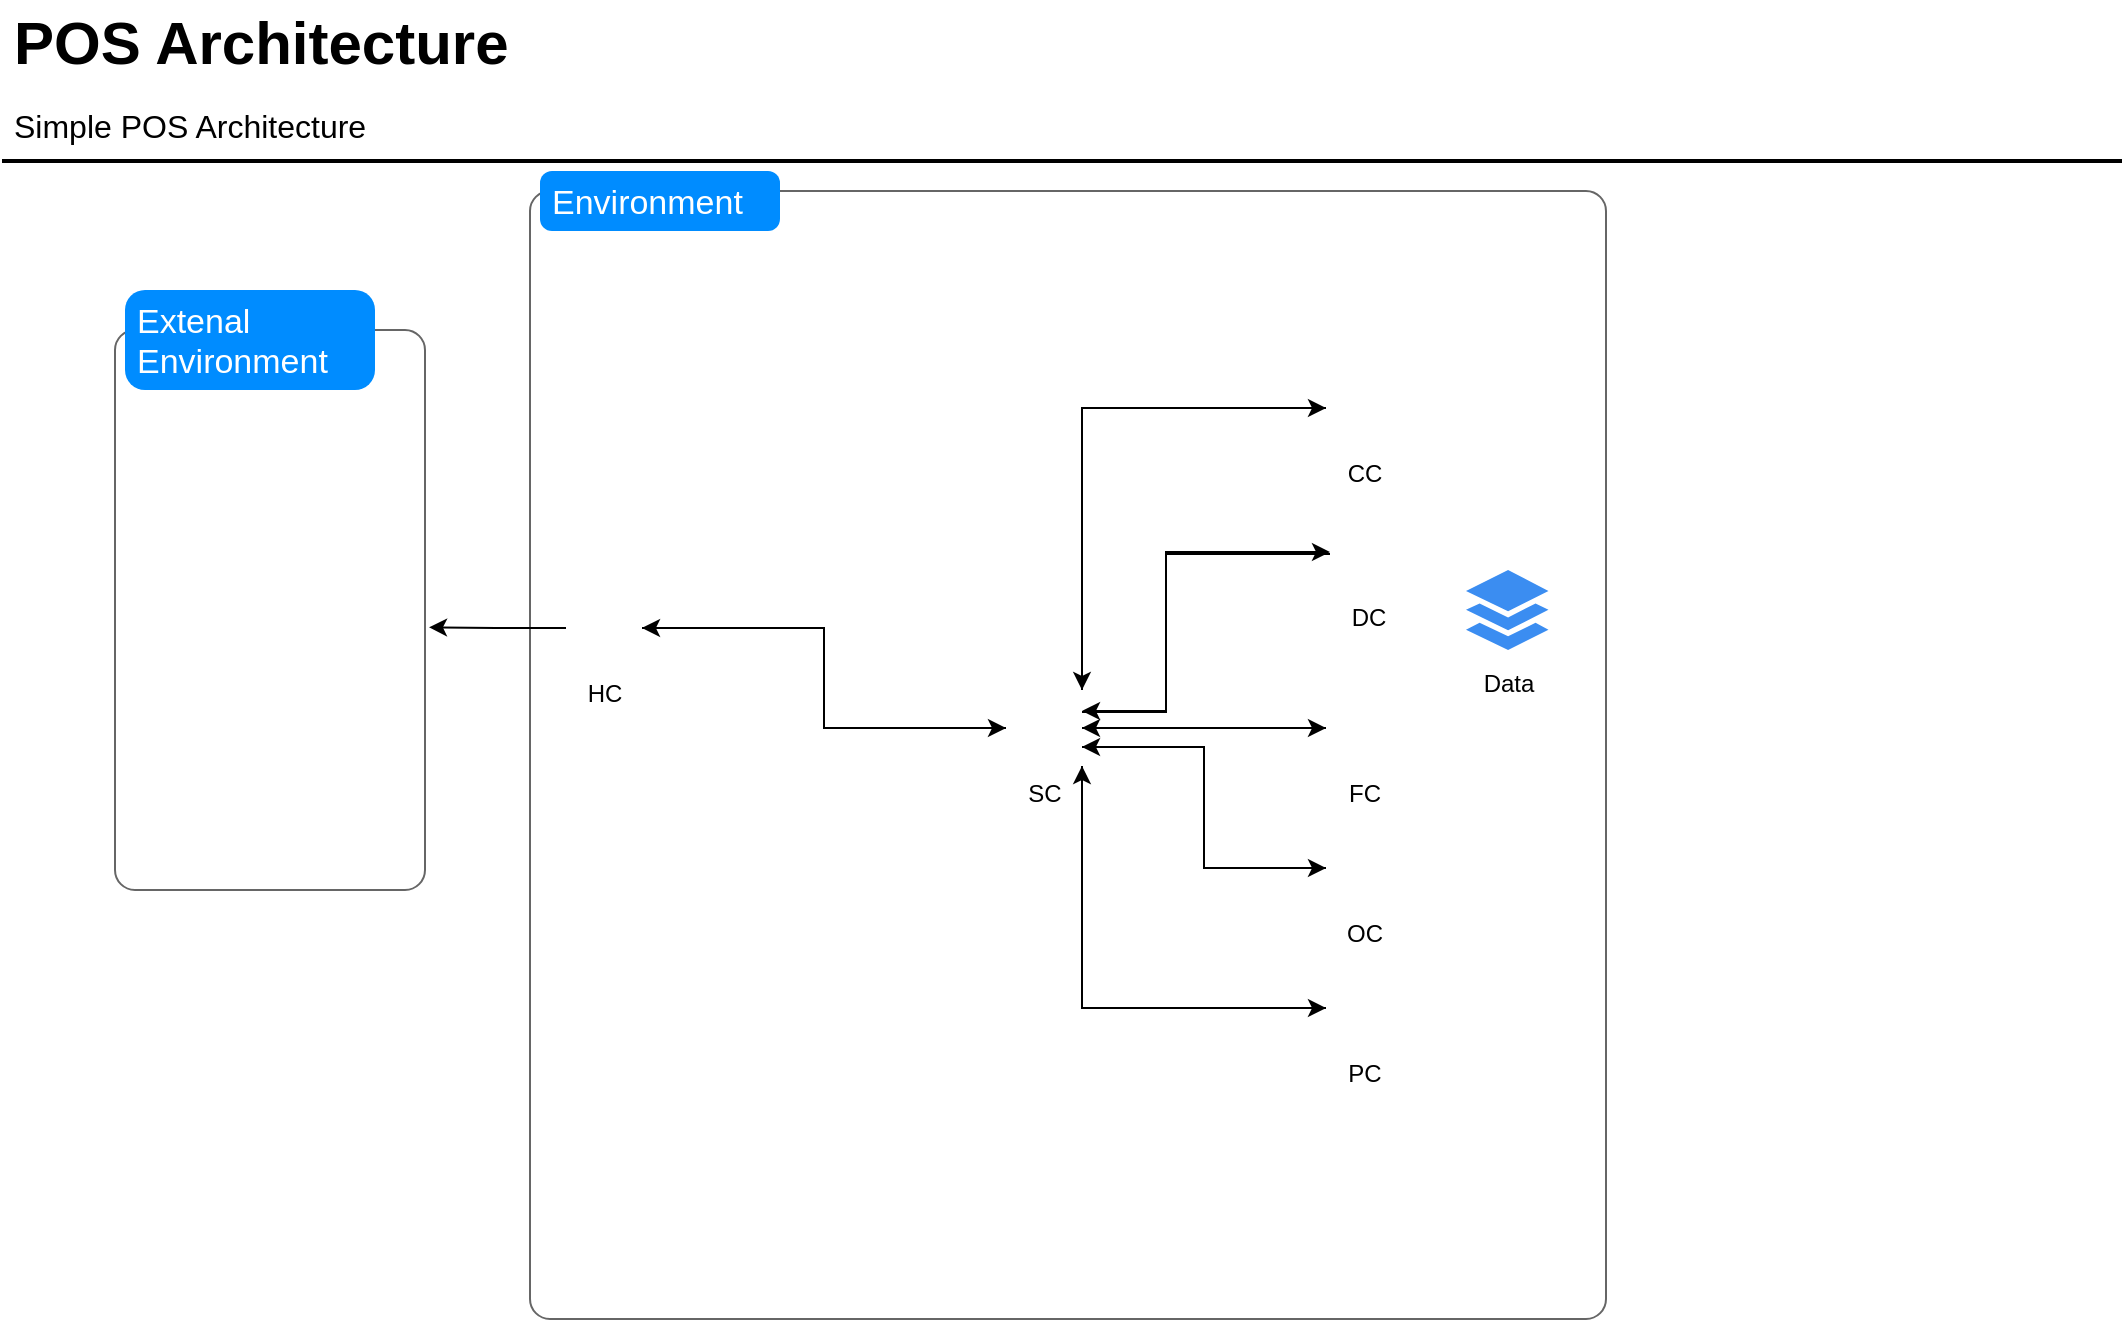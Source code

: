 <mxfile version="13.8.0" type="github" pages="4">
  <diagram id="Ht1M8jgEwFfnCIfOTk4-" name="Architecture">
    <mxGraphModel dx="1186" dy="662" grid="1" gridSize="10" guides="1" tooltips="1" connect="1" arrows="1" fold="1" page="1" pageScale="1" pageWidth="1169" pageHeight="827" background="none" math="0" shadow="0">
      <root>
        <mxCell id="0" />
        <mxCell id="1" parent="0" />
        <mxCell id="bwt8jgNNYOY3-T8eXTDR-4" value="POS Architecture" style="text;html=1;resizable=0;points=[];autosize=1;align=left;verticalAlign=top;spacingTop=-4;fontSize=30;fontStyle=1" parent="1" vertex="1">
          <mxGeometry x="12" y="65.5" width="260" height="40" as="geometry" />
        </mxCell>
        <mxCell id="bwt8jgNNYOY3-T8eXTDR-5" value="Simple POS Architecture" style="text;html=1;resizable=0;points=[];autosize=1;align=left;verticalAlign=top;spacingTop=-4;fontSize=16" parent="1" vertex="1">
          <mxGeometry x="12" y="115.5" width="190" height="20" as="geometry" />
        </mxCell>
        <mxCell id="bwt8jgNNYOY3-T8eXTDR-41" value="" style="shape=crossbar;whiteSpace=wrap;html=1;rounded=1;rotation=90;" parent="1" vertex="1">
          <mxGeometry x="576.25" y="540" width="22.5" height="15" as="geometry" />
        </mxCell>
        <mxCell id="bwt8jgNNYOY3-T8eXTDR-49" value="" style="line;strokeWidth=2;html=1;fontSize=14;" parent="1" vertex="1">
          <mxGeometry x="8" y="140.5" width="1060" height="10" as="geometry" />
        </mxCell>
        <mxCell id="AG2WPp31ISUB299ihtxD-2" value="" style="shape=mxgraph.mockup.containers.marginRect;rectMarginTop=10;strokeColor=#666666;strokeWidth=1;dashed=0;rounded=1;arcSize=5;recursiveResize=0;" parent="1" vertex="1">
          <mxGeometry x="272" y="150.5" width="538" height="574" as="geometry" />
        </mxCell>
        <mxCell id="AG2WPp31ISUB299ihtxD-3" value="Environment" style="shape=rect;strokeColor=none;fillColor=#008cff;strokeWidth=1;dashed=0;rounded=1;arcSize=20;fontColor=#ffffff;fontSize=17;spacing=2;spacingTop=-2;align=left;autosize=1;spacingLeft=4;resizeWidth=0;resizeHeight=0;perimeter=none;" parent="AG2WPp31ISUB299ihtxD-2" vertex="1">
          <mxGeometry x="5" width="120" height="30" as="geometry" />
        </mxCell>
        <mxCell id="AG2WPp31ISUB299ihtxD-47" style="edgeStyle=orthogonalEdgeStyle;rounded=0;orthogonalLoop=1;jettySize=auto;html=1;exitX=1;exitY=0.5;exitDx=0;exitDy=0;entryX=0;entryY=0.5;entryDx=0;entryDy=0;" parent="AG2WPp31ISUB299ihtxD-2" source="AG2WPp31ISUB299ihtxD-1" target="AG2WPp31ISUB299ihtxD-5" edge="1">
          <mxGeometry relative="1" as="geometry" />
        </mxCell>
        <mxCell id="AG2WPp31ISUB299ihtxD-1" value="HC" style="shape=image;html=1;verticalAlign=top;verticalLabelPosition=bottom;labelBackgroundColor=#ffffff;imageAspect=0;aspect=fixed;image=https://cdn0.iconfinder.com/data/icons/small-n-flat/24/678089-component-128.png" parent="AG2WPp31ISUB299ihtxD-2" vertex="1">
          <mxGeometry x="18" y="209.5" width="38" height="38" as="geometry" />
        </mxCell>
        <mxCell id="AG2WPp31ISUB299ihtxD-46" style="edgeStyle=orthogonalEdgeStyle;rounded=0;orthogonalLoop=1;jettySize=auto;html=1;exitX=0;exitY=0.5;exitDx=0;exitDy=0;entryX=1;entryY=0.5;entryDx=0;entryDy=0;" parent="AG2WPp31ISUB299ihtxD-2" source="AG2WPp31ISUB299ihtxD-5" target="AG2WPp31ISUB299ihtxD-1" edge="1">
          <mxGeometry relative="1" as="geometry" />
        </mxCell>
        <mxCell id="AG2WPp31ISUB299ihtxD-50" style="edgeStyle=orthogonalEdgeStyle;rounded=0;orthogonalLoop=1;jettySize=auto;html=1;entryX=0;entryY=0.5;entryDx=0;entryDy=0;" parent="AG2WPp31ISUB299ihtxD-2" target="AG2WPp31ISUB299ihtxD-15" edge="1">
          <mxGeometry relative="1" as="geometry">
            <mxPoint x="276" y="270.5" as="sourcePoint" />
            <Array as="points">
              <mxPoint x="318" y="271" />
              <mxPoint x="318" y="190" />
            </Array>
          </mxGeometry>
        </mxCell>
        <mxCell id="AG2WPp31ISUB299ihtxD-52" style="edgeStyle=orthogonalEdgeStyle;rounded=0;orthogonalLoop=1;jettySize=auto;html=1;exitX=1;exitY=0;exitDx=0;exitDy=0;entryX=0;entryY=0.5;entryDx=0;entryDy=0;" parent="AG2WPp31ISUB299ihtxD-2" source="AG2WPp31ISUB299ihtxD-5" target="AG2WPp31ISUB299ihtxD-14" edge="1">
          <mxGeometry relative="1" as="geometry" />
        </mxCell>
        <mxCell id="AG2WPp31ISUB299ihtxD-56" style="edgeStyle=orthogonalEdgeStyle;rounded=0;orthogonalLoop=1;jettySize=auto;html=1;exitX=1;exitY=0.5;exitDx=0;exitDy=0;entryX=0;entryY=0.5;entryDx=0;entryDy=0;" parent="AG2WPp31ISUB299ihtxD-2" source="AG2WPp31ISUB299ihtxD-5" target="AG2WPp31ISUB299ihtxD-22" edge="1">
          <mxGeometry relative="1" as="geometry" />
        </mxCell>
        <mxCell id="xKFbph29cd6-ZdHVKOAd-1" style="edgeStyle=orthogonalEdgeStyle;rounded=0;orthogonalLoop=1;jettySize=auto;html=1;exitX=1;exitY=0.75;exitDx=0;exitDy=0;entryX=0;entryY=0.5;entryDx=0;entryDy=0;" edge="1" parent="AG2WPp31ISUB299ihtxD-2" source="AG2WPp31ISUB299ihtxD-5" target="AG2WPp31ISUB299ihtxD-23">
          <mxGeometry relative="1" as="geometry" />
        </mxCell>
        <mxCell id="xKFbph29cd6-ZdHVKOAd-3" style="edgeStyle=orthogonalEdgeStyle;rounded=0;orthogonalLoop=1;jettySize=auto;html=1;exitX=1;exitY=1;exitDx=0;exitDy=0;entryX=0;entryY=0.5;entryDx=0;entryDy=0;" edge="1" parent="AG2WPp31ISUB299ihtxD-2" source="AG2WPp31ISUB299ihtxD-5" target="AG2WPp31ISUB299ihtxD-24">
          <mxGeometry relative="1" as="geometry" />
        </mxCell>
        <mxCell id="AG2WPp31ISUB299ihtxD-5" value="SC" style="shape=image;html=1;verticalAlign=top;verticalLabelPosition=bottom;labelBackgroundColor=#ffffff;imageAspect=0;aspect=fixed;image=https://cdn0.iconfinder.com/data/icons/small-n-flat/24/678089-component-128.png" parent="AG2WPp31ISUB299ihtxD-2" vertex="1">
          <mxGeometry x="238" y="259.5" width="38" height="38" as="geometry" />
        </mxCell>
        <mxCell id="AG2WPp31ISUB299ihtxD-53" style="edgeStyle=orthogonalEdgeStyle;rounded=0;orthogonalLoop=1;jettySize=auto;html=1;exitX=0;exitY=0.5;exitDx=0;exitDy=0;entryX=1;entryY=0;entryDx=0;entryDy=0;" parent="AG2WPp31ISUB299ihtxD-2" source="AG2WPp31ISUB299ihtxD-14" target="AG2WPp31ISUB299ihtxD-5" edge="1">
          <mxGeometry relative="1" as="geometry" />
        </mxCell>
        <mxCell id="AG2WPp31ISUB299ihtxD-14" value="CC" style="shape=image;html=1;verticalAlign=top;verticalLabelPosition=bottom;labelBackgroundColor=#ffffff;imageAspect=0;aspect=fixed;image=https://cdn0.iconfinder.com/data/icons/small-n-flat/24/678089-component-128.png" parent="AG2WPp31ISUB299ihtxD-2" vertex="1">
          <mxGeometry x="398" y="99.5" width="38" height="38" as="geometry" />
        </mxCell>
        <mxCell id="AG2WPp31ISUB299ihtxD-51" style="edgeStyle=orthogonalEdgeStyle;rounded=0;orthogonalLoop=1;jettySize=auto;html=1;exitX=0;exitY=0.5;exitDx=0;exitDy=0;entryX=1;entryY=0.25;entryDx=0;entryDy=0;" parent="AG2WPp31ISUB299ihtxD-2" edge="1">
          <mxGeometry relative="1" as="geometry">
            <mxPoint x="400" y="191.5" as="sourcePoint" />
            <mxPoint x="276" y="270.0" as="targetPoint" />
            <Array as="points">
              <mxPoint x="318" y="191" />
              <mxPoint x="318" y="270" />
            </Array>
          </mxGeometry>
        </mxCell>
        <mxCell id="AG2WPp31ISUB299ihtxD-15" value="&lt;span style=&quot;color: rgb(0 , 0 , 0) ; font-family: &amp;#34;helvetica&amp;#34; ; font-size: 12px ; font-style: normal ; font-weight: normal ; letter-spacing: normal ; text-align: center ; text-indent: 0px ; text-transform: none ; word-spacing: 0px ; background-color: rgb(255 , 255 , 255) ; text-decoration: none ; display: inline ; float: none&quot;&gt;DC&lt;/span&gt;" style="shape=image;html=1;verticalAlign=top;verticalLabelPosition=bottom;labelBackgroundColor=#ffffff;imageAspect=0;aspect=fixed;image=https://cdn0.iconfinder.com/data/icons/small-n-flat/24/678089-component-128.png" parent="AG2WPp31ISUB299ihtxD-2" vertex="1">
          <mxGeometry x="400" y="171.5" width="38" height="38" as="geometry" />
        </mxCell>
        <mxCell id="AG2WPp31ISUB299ihtxD-54" style="edgeStyle=orthogonalEdgeStyle;rounded=0;orthogonalLoop=1;jettySize=auto;html=1;exitX=0;exitY=0.5;exitDx=0;exitDy=0;entryX=1;entryY=0.5;entryDx=0;entryDy=0;" parent="AG2WPp31ISUB299ihtxD-2" source="AG2WPp31ISUB299ihtxD-22" target="AG2WPp31ISUB299ihtxD-5" edge="1">
          <mxGeometry relative="1" as="geometry" />
        </mxCell>
        <mxCell id="AG2WPp31ISUB299ihtxD-22" value="&lt;span style=&quot;color: rgb(0 , 0 , 0) ; font-family: &amp;#34;helvetica&amp;#34; ; font-size: 12px ; font-style: normal ; font-weight: normal ; letter-spacing: normal ; text-align: center ; text-indent: 0px ; text-transform: none ; word-spacing: 0px ; background-color: rgb(255 , 255 , 255) ; text-decoration: none ; display: inline ; float: none&quot;&gt;FC&lt;/span&gt;" style="shape=image;html=1;verticalAlign=top;verticalLabelPosition=bottom;labelBackgroundColor=#ffffff;imageAspect=0;aspect=fixed;image=https://cdn0.iconfinder.com/data/icons/small-n-flat/24/678089-component-128.png" parent="AG2WPp31ISUB299ihtxD-2" vertex="1">
          <mxGeometry x="398" y="259.5" width="38" height="38" as="geometry" />
        </mxCell>
        <mxCell id="xKFbph29cd6-ZdHVKOAd-2" style="edgeStyle=orthogonalEdgeStyle;rounded=0;orthogonalLoop=1;jettySize=auto;html=1;exitX=0;exitY=0.5;exitDx=0;exitDy=0;entryX=1;entryY=0.75;entryDx=0;entryDy=0;" edge="1" parent="AG2WPp31ISUB299ihtxD-2" source="AG2WPp31ISUB299ihtxD-23" target="AG2WPp31ISUB299ihtxD-5">
          <mxGeometry relative="1" as="geometry" />
        </mxCell>
        <mxCell id="AG2WPp31ISUB299ihtxD-23" value="&lt;span style=&quot;color: rgb(0 , 0 , 0) ; font-family: &amp;#34;helvetica&amp;#34; ; font-size: 12px ; font-style: normal ; font-weight: normal ; letter-spacing: normal ; text-align: center ; text-indent: 0px ; text-transform: none ; word-spacing: 0px ; background-color: rgb(255 , 255 , 255) ; text-decoration: none ; display: inline ; float: none&quot;&gt;OC&lt;/span&gt;" style="shape=image;html=1;verticalAlign=top;verticalLabelPosition=bottom;labelBackgroundColor=#ffffff;imageAspect=0;aspect=fixed;image=https://cdn0.iconfinder.com/data/icons/small-n-flat/24/678089-component-128.png" parent="AG2WPp31ISUB299ihtxD-2" vertex="1">
          <mxGeometry x="398" y="329.5" width="38" height="38" as="geometry" />
        </mxCell>
        <mxCell id="xKFbph29cd6-ZdHVKOAd-4" style="edgeStyle=orthogonalEdgeStyle;rounded=0;orthogonalLoop=1;jettySize=auto;html=1;exitX=0;exitY=0.5;exitDx=0;exitDy=0;entryX=1;entryY=1;entryDx=0;entryDy=0;" edge="1" parent="AG2WPp31ISUB299ihtxD-2" source="AG2WPp31ISUB299ihtxD-24" target="AG2WPp31ISUB299ihtxD-5">
          <mxGeometry relative="1" as="geometry" />
        </mxCell>
        <mxCell id="AG2WPp31ISUB299ihtxD-24" value="&lt;span style=&quot;color: rgb(0 , 0 , 0) ; font-family: &amp;#34;helvetica&amp;#34; ; font-size: 12px ; font-style: normal ; font-weight: normal ; letter-spacing: normal ; text-align: center ; text-indent: 0px ; text-transform: none ; word-spacing: 0px ; background-color: rgb(255 , 255 , 255) ; text-decoration: none ; display: inline ; float: none&quot;&gt;PC&lt;/span&gt;" style="shape=image;html=1;verticalAlign=top;verticalLabelPosition=bottom;labelBackgroundColor=#ffffff;imageAspect=0;aspect=fixed;image=https://cdn0.iconfinder.com/data/icons/small-n-flat/24/678089-component-128.png" parent="AG2WPp31ISUB299ihtxD-2" vertex="1">
          <mxGeometry x="398" y="399.5" width="38" height="38" as="geometry" />
        </mxCell>
        <mxCell id="AG2WPp31ISUB299ihtxD-26" value="&lt;br&gt;&lt;br&gt;&lt;br&gt;Data" style="html=1;aspect=fixed;strokeColor=none;shadow=0;align=center;verticalAlign=top;fillColor=#3B8DF1;shape=mxgraph.gcp2.files" parent="AG2WPp31ISUB299ihtxD-2" vertex="1">
          <mxGeometry x="468" y="199.5" width="41.24" height="40" as="geometry" />
        </mxCell>
        <mxCell id="AG2WPp31ISUB299ihtxD-28" value="" style="shape=mxgraph.mockup.containers.marginRect;rectMarginTop=10;strokeColor=#666666;strokeWidth=1;dashed=0;rounded=1;arcSize=5;recursiveResize=0;" parent="1" vertex="1">
          <mxGeometry x="64.5" y="220" width="155" height="290" as="geometry" />
        </mxCell>
        <mxCell id="AG2WPp31ISUB299ihtxD-29" value="Extenal&#xa;Environment" style="shape=rect;strokeColor=none;fillColor=#008cff;strokeWidth=1;dashed=0;rounded=1;arcSize=20;fontColor=#ffffff;fontSize=17;spacing=2;spacingTop=-2;align=left;autosize=1;spacingLeft=4;resizeWidth=0;resizeHeight=0;perimeter=none;" parent="AG2WPp31ISUB299ihtxD-28" vertex="1">
          <mxGeometry x="5" y="-10" width="125" height="50" as="geometry" />
        </mxCell>
        <mxCell id="AG2WPp31ISUB299ihtxD-39" value="" style="shape=image;html=1;verticalAlign=top;verticalLabelPosition=bottom;labelBackgroundColor=#ffffff;imageAspect=0;aspect=fixed;image=https://cdn1.iconfinder.com/data/icons/computer-hardware-cute-style-vol-2/52/print__outline__printer__document__office__computer__networkprinter-128.png" parent="AG2WPp31ISUB299ihtxD-28" vertex="1">
          <mxGeometry x="47.5" y="60" width="40" height="40" as="geometry" />
        </mxCell>
        <mxCell id="AG2WPp31ISUB299ihtxD-40" value="" style="shape=image;html=1;verticalAlign=top;verticalLabelPosition=bottom;labelBackgroundColor=#ffffff;imageAspect=0;aspect=fixed;image=https://cdn1.iconfinder.com/data/icons/coronavirus-disease/64/fever_scanner-128.png" parent="AG2WPp31ISUB299ihtxD-28" vertex="1">
          <mxGeometry x="47.5" y="125" width="40" height="40" as="geometry" />
        </mxCell>
        <mxCell id="AG2WPp31ISUB299ihtxD-43" value="" style="shape=image;html=1;verticalAlign=top;verticalLabelPosition=bottom;labelBackgroundColor=#ffffff;imageAspect=0;aspect=fixed;image=https://cdn3.iconfinder.com/data/icons/shopping-and-retail-15/512/Payment-128.png" parent="AG2WPp31ISUB299ihtxD-28" vertex="1">
          <mxGeometry x="57.5" y="180" width="40" height="40" as="geometry" />
        </mxCell>
        <mxCell id="AG2WPp31ISUB299ihtxD-44" value="" style="shape=image;html=1;verticalAlign=top;verticalLabelPosition=bottom;labelBackgroundColor=#ffffff;imageAspect=0;aspect=fixed;image=https://cdn2.iconfinder.com/data/icons/furniture-269/32/Artboard_41-128.png" parent="AG2WPp31ISUB299ihtxD-28" vertex="1">
          <mxGeometry x="53.75" y="232.5" width="47.5" height="47.5" as="geometry" />
        </mxCell>
        <mxCell id="AG2WPp31ISUB299ihtxD-45" style="edgeStyle=orthogonalEdgeStyle;rounded=0;orthogonalLoop=1;jettySize=auto;html=1;exitX=0;exitY=0.5;exitDx=0;exitDy=0;entryX=1.013;entryY=0.547;entryDx=0;entryDy=0;entryPerimeter=0;" parent="1" source="AG2WPp31ISUB299ihtxD-1" target="AG2WPp31ISUB299ihtxD-28" edge="1">
          <mxGeometry relative="1" as="geometry" />
        </mxCell>
      </root>
    </mxGraphModel>
  </diagram>
  <diagram id="MGfQ_S6StoyqCkcG_YU1" name="Simple Query Interaction">
    <mxGraphModel dx="788" dy="552" grid="1" gridSize="10" guides="1" tooltips="1" connect="1" arrows="1" fold="1" page="1" pageScale="1" pageWidth="583" pageHeight="413" math="0" shadow="0">
      <root>
        <mxCell id="5uC7GMBCHUU2KOciokQW-0" />
        <mxCell id="5uC7GMBCHUU2KOciokQW-1" parent="5uC7GMBCHUU2KOciokQW-0" />
        <mxCell id="ccUjn54pVpTTam-t7Y5S-0" value="" style="group" parent="5uC7GMBCHUU2KOciokQW-1" vertex="1" connectable="0">
          <mxGeometry x="8" y="65.5" width="1060" height="85" as="geometry" />
        </mxCell>
        <mxCell id="ccUjn54pVpTTam-t7Y5S-1" value="Visual Mix - vm-jade-api" style="text;html=1;resizable=0;points=[];autosize=1;align=left;verticalAlign=top;spacingTop=-4;fontSize=30;fontStyle=1" parent="ccUjn54pVpTTam-t7Y5S-0" vertex="1">
          <mxGeometry x="4" width="360" height="40" as="geometry" />
        </mxCell>
        <mxCell id="ccUjn54pVpTTam-t7Y5S-3" value="" style="line;strokeWidth=2;html=1;fontSize=14;" parent="ccUjn54pVpTTam-t7Y5S-0" vertex="1">
          <mxGeometry y="75" width="1060" height="10" as="geometry" />
        </mxCell>
        <mxCell id="Xy7LeYJcgl7Ycssv4aqb-3" value="Simple Interaction &amp;nbsp;- Jade API Process - Query" style="fontStyle=0;verticalAlign=top;align=center;spacingTop=-2;fillColor=none;rounded=0;whiteSpace=wrap;html=1;strokeColor=#FF0000;strokeWidth=2;dashed=1;container=1;collapsible=0;expand=0;recursiveResize=0;fontSize=20;" parent="5uC7GMBCHUU2KOciokQW-1" vertex="1">
          <mxGeometry x="8" y="193" width="1062" height="307" as="geometry" />
        </mxCell>
        <mxCell id="Xy7LeYJcgl7Ycssv4aqb-9" value="" style="html=1;dashed=0;whitespace=wrap;shape=mxgraph.dfd.start" parent="Xy7LeYJcgl7Ycssv4aqb-3" vertex="1">
          <mxGeometry x="77" y="78" width="80" height="30" as="geometry" />
        </mxCell>
        <mxCell id="Xy7LeYJcgl7Ycssv4aqb-12" style="edgeStyle=orthogonalEdgeStyle;rounded=0;orthogonalLoop=1;jettySize=auto;html=1;exitX=0.5;exitY=0.5;exitDx=0;exitDy=15;exitPerimeter=0;entryX=0.5;entryY=0;entryDx=0;entryDy=0;" parent="Xy7LeYJcgl7Ycssv4aqb-3" source="Xy7LeYJcgl7Ycssv4aqb-9" target="Xy7LeYJcgl7Ycssv4aqb-20" edge="1">
          <mxGeometry relative="1" as="geometry">
            <mxPoint x="117" y="138" as="targetPoint" />
          </mxGeometry>
        </mxCell>
        <mxCell id="wa8sgu-IX3YlQGFSYtbL-9" style="edgeStyle=orthogonalEdgeStyle;rounded=0;orthogonalLoop=1;jettySize=auto;html=1;exitX=1;exitY=0.5;exitDx=0;exitDy=0;entryX=0;entryY=0.5;entryDx=0;entryDy=0;fontSize=11;" parent="Xy7LeYJcgl7Ycssv4aqb-3" source="Xy7LeYJcgl7Ycssv4aqb-20" target="wa8sgu-IX3YlQGFSYtbL-8" edge="1">
          <mxGeometry relative="1" as="geometry" />
        </mxCell>
        <mxCell id="Xy7LeYJcgl7Ycssv4aqb-20" value="API receives &lt;br&gt;EAN from &lt;br&gt;middleware" style="html=1;dashed=0;whitespace=wrap;" parent="Xy7LeYJcgl7Ycssv4aqb-3" vertex="1">
          <mxGeometry x="72" y="138" width="90" height="50" as="geometry" />
        </mxCell>
        <mxCell id="7Nfif4b1ss9Nq2-eNS39-247" style="edgeStyle=orthogonalEdgeStyle;rounded=0;orthogonalLoop=1;jettySize=auto;html=1;exitX=0.5;exitY=1;exitDx=0;exitDy=0;fontSize=11;" parent="Xy7LeYJcgl7Ycssv4aqb-3" source="Xy7LeYJcgl7Ycssv4aqb-24" target="7Nfif4b1ss9Nq2-eNS39-198" edge="1">
          <mxGeometry relative="1" as="geometry" />
        </mxCell>
        <mxCell id="Hwohq5ljSQf4fmVjeTPe-1" style="edgeStyle=orthogonalEdgeStyle;rounded=0;orthogonalLoop=1;jettySize=auto;html=1;exitX=0.5;exitY=0;exitDx=0;exitDy=0;entryX=0;entryY=0.5;entryDx=0;entryDy=0;fontSize=11;" parent="Xy7LeYJcgl7Ycssv4aqb-3" source="Xy7LeYJcgl7Ycssv4aqb-24" target="HfG4GfTrvFpY40ubBp82-19" edge="1">
          <mxGeometry relative="1" as="geometry">
            <mxPoint x="622" y="103" as="targetPoint" />
          </mxGeometry>
        </mxCell>
        <mxCell id="Xy7LeYJcgl7Ycssv4aqb-24" value="Product &lt;br&gt;Entity&lt;br&gt;matched" style="shape=rhombus;html=1;dashed=0;whitespace=wrap;perimeter=rhombusPerimeter;fontSize=11;horizontal=1;verticalAlign=middle;spacing=0;" parent="Xy7LeYJcgl7Ycssv4aqb-3" vertex="1">
          <mxGeometry x="442" y="125.38" width="90" height="75" as="geometry" />
        </mxCell>
        <mxCell id="7Nfif4b1ss9Nq2-eNS39-245" style="edgeStyle=orthogonalEdgeStyle;rounded=0;orthogonalLoop=1;jettySize=auto;html=1;exitX=1;exitY=0.5;exitDx=0;exitDy=0;fontSize=11;" parent="Xy7LeYJcgl7Ycssv4aqb-3" source="wa8sgu-IX3YlQGFSYtbL-8" target="7Nfif4b1ss9Nq2-eNS39-193" edge="1">
          <mxGeometry relative="1" as="geometry" />
        </mxCell>
        <mxCell id="wa8sgu-IX3YlQGFSYtbL-8" value="Search on &lt;br&gt;vm-products-api" style="shape=manualInput;whiteSpace=wrap;html=1;dashed=0;size=15;fontSize=11;align=center;" parent="Xy7LeYJcgl7Ycssv4aqb-3" vertex="1">
          <mxGeometry x="189" y="137.75" width="100" height="50" as="geometry" />
        </mxCell>
        <mxCell id="wa8sgu-IX3YlQGFSYtbL-15" value="&lt;font style=&quot;font-size: 12px&quot;&gt;No&lt;/font&gt;" style="text;html=1;align=center;verticalAlign=middle;resizable=0;points=[];autosize=1;fontSize=20;" parent="Xy7LeYJcgl7Ycssv4aqb-3" vertex="1">
          <mxGeometry x="485" y="198.63" width="30" height="30" as="geometry" />
        </mxCell>
        <mxCell id="7Nfif4b1ss9Nq2-eNS39-250" style="edgeStyle=orthogonalEdgeStyle;rounded=0;orthogonalLoop=1;jettySize=auto;html=1;exitX=1;exitY=0.5;exitDx=0;exitDy=0;entryX=0.5;entryY=0;entryDx=0;entryDy=0;fontSize=11;" parent="Xy7LeYJcgl7Ycssv4aqb-3" source="HfG4GfTrvFpY40ubBp82-18" target="7Nfif4b1ss9Nq2-eNS39-26" edge="1">
          <mxGeometry relative="1" as="geometry">
            <mxPoint x="807" y="103" as="sourcePoint" />
            <Array as="points">
              <mxPoint x="867" y="103" />
            </Array>
          </mxGeometry>
        </mxCell>
        <mxCell id="7Nfif4b1ss9Nq2-eNS39-9" value="&lt;font style=&quot;font-size: 12px&quot;&gt;Yes&lt;/font&gt;" style="text;html=1;align=center;verticalAlign=middle;resizable=0;points=[];autosize=1;fontSize=20;" parent="Xy7LeYJcgl7Ycssv4aqb-3" vertex="1">
          <mxGeometry x="485" y="72.88" width="40" height="30" as="geometry" />
        </mxCell>
        <mxCell id="7Nfif4b1ss9Nq2-eNS39-25" value="" style="html=1;dashed=0;whitespace=wrap;shape=mxgraph.dfd.start" parent="Xy7LeYJcgl7Ycssv4aqb-3" vertex="1">
          <mxGeometry x="952" y="147.88" width="80" height="30" as="geometry" />
        </mxCell>
        <mxCell id="7Nfif4b1ss9Nq2-eNS39-248" style="edgeStyle=orthogonalEdgeStyle;rounded=0;orthogonalLoop=1;jettySize=auto;html=1;exitX=1;exitY=0.5;exitDx=0;exitDy=0;fontSize=11;" parent="Xy7LeYJcgl7Ycssv4aqb-3" source="7Nfif4b1ss9Nq2-eNS39-26" target="7Nfif4b1ss9Nq2-eNS39-25" edge="1">
          <mxGeometry relative="1" as="geometry" />
        </mxCell>
        <mxCell id="7Nfif4b1ss9Nq2-eNS39-26" value="Create &lt;br&gt;response to middlewate" style="shape=parallelogram;perimeter=parallelogramPerimeter;whiteSpace=wrap;html=1;dashed=0;fontSize=11;align=center;" parent="Xy7LeYJcgl7Ycssv4aqb-3" vertex="1">
          <mxGeometry x="817" y="137.75" width="100" height="50" as="geometry" />
        </mxCell>
        <mxCell id="7Nfif4b1ss9Nq2-eNS39-196" style="edgeStyle=orthogonalEdgeStyle;rounded=0;orthogonalLoop=1;jettySize=auto;html=1;exitX=1;exitY=0.5;exitDx=0;exitDy=0;fontSize=11;" parent="Xy7LeYJcgl7Ycssv4aqb-3" source="7Nfif4b1ss9Nq2-eNS39-193" target="Xy7LeYJcgl7Ycssv4aqb-24" edge="1">
          <mxGeometry relative="1" as="geometry" />
        </mxCell>
        <mxCell id="7Nfif4b1ss9Nq2-eNS39-193" value="&lt;br&gt;&lt;br&gt;&lt;br&gt;&lt;br&gt;vm-products-api(Rotine)&lt;br&gt;FindByBarcode" style="shape=ellipse;html=1;dashed=0;whitespace=wrap;perimeter=ellipsePerimeter;fontSize=11;align=center;" parent="Xy7LeYJcgl7Ycssv4aqb-3" vertex="1">
          <mxGeometry x="342" y="148" width="30" height="30" as="geometry" />
        </mxCell>
        <mxCell id="7Nfif4b1ss9Nq2-eNS39-249" style="edgeStyle=orthogonalEdgeStyle;rounded=0;orthogonalLoop=1;jettySize=auto;html=1;exitX=1;exitY=0.5;exitDx=0;exitDy=0;fontSize=11;" parent="Xy7LeYJcgl7Ycssv4aqb-3" source="7Nfif4b1ss9Nq2-eNS39-198" target="7Nfif4b1ss9Nq2-eNS39-26" edge="1">
          <mxGeometry relative="1" as="geometry" />
        </mxCell>
        <mxCell id="7Nfif4b1ss9Nq2-eNS39-198" value="Create error message" style="shape=parallelogram;perimeter=parallelogramPerimeter;whiteSpace=wrap;html=1;dashed=0;fontSize=11;align=center;" parent="Xy7LeYJcgl7Ycssv4aqb-3" vertex="1">
          <mxGeometry x="702" y="200.38" width="100" height="50" as="geometry" />
        </mxCell>
        <mxCell id="HfG4GfTrvFpY40ubBp82-20" style="edgeStyle=orthogonalEdgeStyle;rounded=0;orthogonalLoop=1;jettySize=auto;html=1;exitX=1;exitY=0.5;exitDx=0;exitDy=0;entryX=0;entryY=0.5;entryDx=0;entryDy=0;fontSize=11;" parent="Xy7LeYJcgl7Ycssv4aqb-3" source="HfG4GfTrvFpY40ubBp82-19" target="HfG4GfTrvFpY40ubBp82-18" edge="1">
          <mxGeometry relative="1" as="geometry" />
        </mxCell>
        <mxCell id="HfG4GfTrvFpY40ubBp82-19" value="Create &lt;br&gt;Product Object" style="shape=parallelogram;perimeter=parallelogramPerimeter;whiteSpace=wrap;html=1;dashed=0;fontSize=11;align=center;" parent="Xy7LeYJcgl7Ycssv4aqb-3" vertex="1">
          <mxGeometry x="575" y="78" width="100" height="50" as="geometry" />
        </mxCell>
        <mxCell id="HfG4GfTrvFpY40ubBp82-18" value="&lt;br&gt;&lt;br&gt;&lt;br&gt;&lt;br&gt;Weight product(Rotine)&lt;br&gt;Jade API" style="shape=ellipse;html=1;dashed=0;whitespace=wrap;perimeter=ellipsePerimeter;fontSize=11;align=center;" parent="Xy7LeYJcgl7Ycssv4aqb-3" vertex="1">
          <mxGeometry x="737" y="88" width="30" height="30" as="geometry" />
        </mxCell>
        <mxCell id="7RX9u6J-1jgTOUHh86-Q-0" value="Simple Interaction &amp;nbsp;- Products API Process -Weight Product" style="fontStyle=0;verticalAlign=top;align=center;spacingTop=-2;fillColor=none;rounded=0;whiteSpace=wrap;html=1;strokeColor=#FF0000;strokeWidth=2;dashed=1;container=1;collapsible=0;expand=0;recursiveResize=0;fontSize=20;" parent="5uC7GMBCHUU2KOciokQW-1" vertex="1">
          <mxGeometry x="8" y="850" width="1062" height="310" as="geometry" />
        </mxCell>
        <mxCell id="7RX9u6J-1jgTOUHh86-Q-1" value="" style="html=1;dashed=0;whitespace=wrap;shape=mxgraph.dfd.start" parent="7RX9u6J-1jgTOUHh86-Q-0" vertex="1">
          <mxGeometry x="64" y="52.25" width="80" height="30" as="geometry" />
        </mxCell>
        <mxCell id="7RX9u6J-1jgTOUHh86-Q-2" style="edgeStyle=orthogonalEdgeStyle;rounded=0;orthogonalLoop=1;jettySize=auto;html=1;exitX=0.5;exitY=0.5;exitDx=0;exitDy=15;exitPerimeter=0;entryX=0.5;entryY=0;entryDx=0;entryDy=0;" parent="7RX9u6J-1jgTOUHh86-Q-0" source="7RX9u6J-1jgTOUHh86-Q-1" target="7RX9u6J-1jgTOUHh86-Q-10" edge="1">
          <mxGeometry relative="1" as="geometry">
            <mxPoint x="104" y="116" as="targetPoint" />
          </mxGeometry>
        </mxCell>
        <mxCell id="7RX9u6J-1jgTOUHh86-Q-3" value="" style="html=1;dashed=0;whitespace=wrap;shape=mxgraph.dfd.start" parent="7RX9u6J-1jgTOUHh86-Q-0" vertex="1">
          <mxGeometry x="596" y="156.5" width="80" height="30" as="geometry" />
        </mxCell>
        <mxCell id="7RX9u6J-1jgTOUHh86-Q-4" style="edgeStyle=orthogonalEdgeStyle;rounded=0;orthogonalLoop=1;jettySize=auto;html=1;exitX=0.5;exitY=0;exitDx=0;exitDy=0;entryX=0;entryY=0.5;entryDx=0;entryDy=0;fontSize=11;" parent="7RX9u6J-1jgTOUHh86-Q-0" source="7RX9u6J-1jgTOUHh86-Q-6" target="7RX9u6J-1jgTOUHh86-Q-12" edge="1">
          <mxGeometry relative="1" as="geometry">
            <mxPoint x="346" y="64" as="targetPoint" />
          </mxGeometry>
        </mxCell>
        <mxCell id="7RX9u6J-1jgTOUHh86-Q-5" style="edgeStyle=orthogonalEdgeStyle;rounded=0;orthogonalLoop=1;jettySize=auto;html=1;exitX=0.5;exitY=1;exitDx=0;exitDy=0;fontSize=11;" parent="7RX9u6J-1jgTOUHh86-Q-0" source="7RX9u6J-1jgTOUHh86-Q-6" target="7RX9u6J-1jgTOUHh86-Q-14" edge="1">
          <mxGeometry relative="1" as="geometry" />
        </mxCell>
        <mxCell id="7RX9u6J-1jgTOUHh86-Q-6" value="peso_variavel&lt;br&gt;&amp;nbsp;or&amp;nbsp;qtd_decimal&amp;nbsp;&lt;br&gt;equals 0" style="shape=rhombus;html=1;dashed=0;whitespace=wrap;perimeter=rhombusPerimeter;fontSize=11;horizontal=1;verticalAlign=middle;spacing=0;" parent="7RX9u6J-1jgTOUHh86-Q-0" vertex="1">
          <mxGeometry x="204" y="115.25" width="111" height="92.5" as="geometry" />
        </mxCell>
        <mxCell id="7RX9u6J-1jgTOUHh86-Q-7" value="&lt;font style=&quot;font-size: 12px&quot;&gt;No&lt;/font&gt;" style="text;html=1;align=center;verticalAlign=middle;resizable=0;points=[];autosize=1;fontSize=20;" parent="7RX9u6J-1jgTOUHh86-Q-0" vertex="1">
          <mxGeometry x="259" y="89" width="30" height="30" as="geometry" />
        </mxCell>
        <mxCell id="7RX9u6J-1jgTOUHh86-Q-8" value="&lt;font style=&quot;font-size: 12px&quot;&gt;Yes&lt;/font&gt;" style="text;html=1;align=center;verticalAlign=middle;resizable=0;points=[];autosize=1;fontSize=20;" parent="7RX9u6J-1jgTOUHh86-Q-0" vertex="1">
          <mxGeometry x="249" y="196.5" width="40" height="30" as="geometry" />
        </mxCell>
        <mxCell id="7RX9u6J-1jgTOUHh86-Q-9" style="edgeStyle=orthogonalEdgeStyle;rounded=0;orthogonalLoop=1;jettySize=auto;html=1;exitX=1;exitY=0.5;exitDx=0;exitDy=0;entryX=0;entryY=0.5;entryDx=0;entryDy=0;fontSize=11;" parent="7RX9u6J-1jgTOUHh86-Q-0" source="7RX9u6J-1jgTOUHh86-Q-10" target="7RX9u6J-1jgTOUHh86-Q-6" edge="1">
          <mxGeometry relative="1" as="geometry" />
        </mxCell>
        <mxCell id="7RX9u6J-1jgTOUHh86-Q-10" value="Receives Product Entity" style="shape=document;whiteSpace=wrap;html=1;boundedLbl=1;dashed=0;flipH=1;fontSize=11;align=center;" parent="7RX9u6J-1jgTOUHh86-Q-0" vertex="1">
          <mxGeometry x="54" y="126.5" width="100" height="70" as="geometry" />
        </mxCell>
        <mxCell id="7RX9u6J-1jgTOUHh86-Q-11" style="edgeStyle=orthogonalEdgeStyle;rounded=0;orthogonalLoop=1;jettySize=auto;html=1;exitX=1;exitY=0.5;exitDx=0;exitDy=0;entryX=0.5;entryY=0;entryDx=0;entryDy=0;fontSize=11;" parent="7RX9u6J-1jgTOUHh86-Q-0" source="7RX9u6J-1jgTOUHh86-Q-12" target="7RX9u6J-1jgTOUHh86-Q-16" edge="1">
          <mxGeometry relative="1" as="geometry" />
        </mxCell>
        <mxCell id="7RX9u6J-1jgTOUHh86-Q-12" value="&lt;font style=&quot;font-size: 11px&quot;&gt;Set attribute &lt;br&gt;obligatory&lt;br&gt;&lt;span style=&quot;color: rgba(0 , 0 , 0 , 0.87) ; font-family: &amp;#34;arial&amp;#34; , sans-serif ; text-align: left ; background-color: rgb(255 , 255 , 255)&quot;&gt;measure true&lt;/span&gt;&lt;/font&gt;" style="shape=parallelogram;perimeter=parallelogramPerimeter;whiteSpace=wrap;html=1;dashed=0;fontSize=11;align=center;" parent="7RX9u6J-1jgTOUHh86-Q-0" vertex="1">
          <mxGeometry x="354" y="69" width="100" height="50" as="geometry" />
        </mxCell>
        <mxCell id="7RX9u6J-1jgTOUHh86-Q-13" style="edgeStyle=orthogonalEdgeStyle;rounded=0;orthogonalLoop=1;jettySize=auto;html=1;exitX=1;exitY=0.75;exitDx=0;exitDy=0;entryX=0.5;entryY=1;entryDx=0;entryDy=0;fontSize=11;" parent="7RX9u6J-1jgTOUHh86-Q-0" source="7RX9u6J-1jgTOUHh86-Q-14" target="7RX9u6J-1jgTOUHh86-Q-16" edge="1">
          <mxGeometry relative="1" as="geometry" />
        </mxCell>
        <mxCell id="7RX9u6J-1jgTOUHh86-Q-14" value="&lt;font style=&quot;font-size: 10px&quot;&gt;Set attribute&amp;nbsp;&lt;br&gt;obligatory&lt;br&gt;&lt;span style=&quot;color: rgba(0 , 0 , 0 , 0.87) ; font-family: &amp;#34;arial&amp;#34; , sans-serif ; text-align: left ; background-color: rgb(255 , 255 , 255)&quot;&gt;measure false&lt;/span&gt;&lt;/font&gt;" style="shape=parallelogram;perimeter=parallelogramPerimeter;whiteSpace=wrap;html=1;dashed=0;fontSize=11;align=center;" parent="7RX9u6J-1jgTOUHh86-Q-0" vertex="1">
          <mxGeometry x="344" y="207.75" width="100" height="50" as="geometry" />
        </mxCell>
        <mxCell id="7RX9u6J-1jgTOUHh86-Q-15" style="edgeStyle=orthogonalEdgeStyle;rounded=0;orthogonalLoop=1;jettySize=auto;html=1;exitX=1;exitY=0.5;exitDx=0;exitDy=0;entryX=0;entryY=0.5;entryDx=0;entryDy=0;entryPerimeter=0;fontSize=11;" parent="7RX9u6J-1jgTOUHh86-Q-0" source="7RX9u6J-1jgTOUHh86-Q-16" target="7RX9u6J-1jgTOUHh86-Q-3" edge="1">
          <mxGeometry relative="1" as="geometry" />
        </mxCell>
        <mxCell id="7RX9u6J-1jgTOUHh86-Q-16" value="&amp;nbsp; &amp;nbsp;Entity Product&lt;br&gt;with new&lt;br&gt;&amp;nbsp;attribute&amp;nbsp;" style="shape=parallelogram;perimeter=parallelogramPerimeter;whiteSpace=wrap;html=1;dashed=0;fontSize=11;align=center;" parent="7RX9u6J-1jgTOUHh86-Q-0" vertex="1">
          <mxGeometry x="484" y="146.5" width="100" height="50" as="geometry" />
        </mxCell>
        <mxCell id="HfG4GfTrvFpY40ubBp82-0" value="Simple Interaction &amp;nbsp;- Jade API Process -Weight Product" style="fontStyle=0;verticalAlign=top;align=center;spacingTop=-2;fillColor=none;rounded=0;whiteSpace=wrap;html=1;strokeColor=#FF0000;strokeWidth=2;dashed=1;container=1;collapsible=0;expand=0;recursiveResize=0;fontSize=20;" parent="5uC7GMBCHUU2KOciokQW-1" vertex="1">
          <mxGeometry x="8" y="520" width="1062" height="312" as="geometry" />
        </mxCell>
        <mxCell id="HfG4GfTrvFpY40ubBp82-1" value="" style="html=1;dashed=0;whitespace=wrap;shape=mxgraph.dfd.start" parent="HfG4GfTrvFpY40ubBp82-0" vertex="1">
          <mxGeometry x="62" y="70" width="80" height="30" as="geometry" />
        </mxCell>
        <mxCell id="HfG4GfTrvFpY40ubBp82-2" style="edgeStyle=orthogonalEdgeStyle;rounded=0;orthogonalLoop=1;jettySize=auto;html=1;exitX=0.5;exitY=0.5;exitDx=0;exitDy=15;exitPerimeter=0;entryX=0.5;entryY=0;entryDx=0;entryDy=0;" parent="HfG4GfTrvFpY40ubBp82-0" source="HfG4GfTrvFpY40ubBp82-1" target="HfG4GfTrvFpY40ubBp82-10" edge="1">
          <mxGeometry relative="1" as="geometry">
            <mxPoint x="102" y="133.75" as="targetPoint" />
          </mxGeometry>
        </mxCell>
        <mxCell id="HfG4GfTrvFpY40ubBp82-3" value="" style="html=1;dashed=0;whitespace=wrap;shape=mxgraph.dfd.start" parent="HfG4GfTrvFpY40ubBp82-0" vertex="1">
          <mxGeometry x="592" y="174.25" width="80" height="30" as="geometry" />
        </mxCell>
        <mxCell id="HfG4GfTrvFpY40ubBp82-4" style="edgeStyle=orthogonalEdgeStyle;rounded=0;orthogonalLoop=1;jettySize=auto;html=1;exitX=0.5;exitY=0;exitDx=0;exitDy=0;entryX=0;entryY=0.5;entryDx=0;entryDy=0;fontSize=11;" parent="HfG4GfTrvFpY40ubBp82-0" source="HfG4GfTrvFpY40ubBp82-6" target="HfG4GfTrvFpY40ubBp82-12" edge="1">
          <mxGeometry relative="1" as="geometry">
            <mxPoint x="344" y="81.75" as="targetPoint" />
          </mxGeometry>
        </mxCell>
        <mxCell id="HfG4GfTrvFpY40ubBp82-5" style="edgeStyle=orthogonalEdgeStyle;rounded=0;orthogonalLoop=1;jettySize=auto;html=1;exitX=0.5;exitY=1;exitDx=0;exitDy=0;fontSize=11;" parent="HfG4GfTrvFpY40ubBp82-0" source="HfG4GfTrvFpY40ubBp82-6" target="HfG4GfTrvFpY40ubBp82-14" edge="1">
          <mxGeometry relative="1" as="geometry" />
        </mxCell>
        <mxCell id="HfG4GfTrvFpY40ubBp82-6" value="&lt;span&gt;Attribute&amp;nbsp;&lt;/span&gt;&lt;br&gt;&lt;span&gt;obligatory&lt;/span&gt;&lt;br&gt;&lt;span style=&quot;color: rgba(0 , 0 , 0 , 0.87) ; font-family: &amp;#34;arial&amp;#34; , sans-serif ; text-align: left ; background-color: rgb(255 , 255 , 255)&quot;&gt;measure&amp;nbsp;&lt;/span&gt;" style="shape=rhombus;html=1;dashed=0;whitespace=wrap;perimeter=rhombusPerimeter;fontSize=11;horizontal=1;verticalAlign=middle;spacing=0;" parent="HfG4GfTrvFpY40ubBp82-0" vertex="1">
          <mxGeometry x="202" y="133" width="111" height="92.5" as="geometry" />
        </mxCell>
        <mxCell id="HfG4GfTrvFpY40ubBp82-7" value="&lt;font style=&quot;font-size: 12px&quot;&gt;true&lt;/font&gt;" style="text;html=1;align=center;verticalAlign=middle;resizable=0;points=[];autosize=1;fontSize=20;" parent="HfG4GfTrvFpY40ubBp82-0" vertex="1">
          <mxGeometry x="252" y="225.5" width="40" height="30" as="geometry" />
        </mxCell>
        <mxCell id="HfG4GfTrvFpY40ubBp82-9" style="edgeStyle=orthogonalEdgeStyle;rounded=0;orthogonalLoop=1;jettySize=auto;html=1;exitX=1;exitY=0.5;exitDx=0;exitDy=0;entryX=0;entryY=0.5;entryDx=0;entryDy=0;fontSize=11;" parent="HfG4GfTrvFpY40ubBp82-0" source="HfG4GfTrvFpY40ubBp82-10" target="HfG4GfTrvFpY40ubBp82-6" edge="1">
          <mxGeometry relative="1" as="geometry" />
        </mxCell>
        <mxCell id="HfG4GfTrvFpY40ubBp82-10" value="Receives Product Entity" style="shape=document;whiteSpace=wrap;html=1;boundedLbl=1;dashed=0;flipH=1;fontSize=11;align=center;" parent="HfG4GfTrvFpY40ubBp82-0" vertex="1">
          <mxGeometry x="52" y="144.25" width="100" height="70" as="geometry" />
        </mxCell>
        <mxCell id="HfG4GfTrvFpY40ubBp82-11" style="edgeStyle=orthogonalEdgeStyle;rounded=0;orthogonalLoop=1;jettySize=auto;html=1;exitX=1;exitY=0.5;exitDx=0;exitDy=0;entryX=0.5;entryY=0;entryDx=0;entryDy=0;fontSize=11;" parent="HfG4GfTrvFpY40ubBp82-0" source="HfG4GfTrvFpY40ubBp82-12" target="HfG4GfTrvFpY40ubBp82-16" edge="1">
          <mxGeometry relative="1" as="geometry" />
        </mxCell>
        <mxCell id="HfG4GfTrvFpY40ubBp82-12" value="Set attribute &lt;br&gt;&lt;b&gt;flag &lt;/b&gt;to&lt;b&gt; 1&lt;/b&gt;" style="shape=parallelogram;perimeter=parallelogramPerimeter;whiteSpace=wrap;html=1;dashed=0;fontSize=11;align=center;" parent="HfG4GfTrvFpY40ubBp82-0" vertex="1">
          <mxGeometry x="352" y="86.75" width="100" height="50" as="geometry" />
        </mxCell>
        <mxCell id="HfG4GfTrvFpY40ubBp82-13" style="edgeStyle=orthogonalEdgeStyle;rounded=0;orthogonalLoop=1;jettySize=auto;html=1;exitX=1;exitY=0.75;exitDx=0;exitDy=0;entryX=0.5;entryY=1;entryDx=0;entryDy=0;fontSize=11;" parent="HfG4GfTrvFpY40ubBp82-0" source="HfG4GfTrvFpY40ubBp82-14" target="HfG4GfTrvFpY40ubBp82-16" edge="1">
          <mxGeometry relative="1" as="geometry" />
        </mxCell>
        <mxCell id="HfG4GfTrvFpY40ubBp82-14" value="Set attribute &lt;br&gt;&lt;b&gt;flag &lt;/b&gt;to&lt;b&gt; 2&lt;/b&gt;" style="shape=parallelogram;perimeter=parallelogramPerimeter;whiteSpace=wrap;html=1;dashed=0;fontSize=11;align=center;" parent="HfG4GfTrvFpY40ubBp82-0" vertex="1">
          <mxGeometry x="342" y="225.5" width="100" height="50" as="geometry" />
        </mxCell>
        <mxCell id="HfG4GfTrvFpY40ubBp82-15" style="edgeStyle=orthogonalEdgeStyle;rounded=0;orthogonalLoop=1;jettySize=auto;html=1;exitX=1;exitY=0.5;exitDx=0;exitDy=0;entryX=0;entryY=0.5;entryDx=0;entryDy=0;entryPerimeter=0;fontSize=11;" parent="HfG4GfTrvFpY40ubBp82-0" source="HfG4GfTrvFpY40ubBp82-16" target="HfG4GfTrvFpY40ubBp82-3" edge="1">
          <mxGeometry relative="1" as="geometry" />
        </mxCell>
        <mxCell id="HfG4GfTrvFpY40ubBp82-16" value="Entity Product&lt;br&gt;with new&lt;br&gt;&amp;nbsp;attribute&amp;nbsp;" style="shape=parallelogram;perimeter=parallelogramPerimeter;whiteSpace=wrap;html=1;dashed=0;fontSize=11;align=center;" parent="HfG4GfTrvFpY40ubBp82-0" vertex="1">
          <mxGeometry x="482" y="164.25" width="100" height="50" as="geometry" />
        </mxCell>
        <mxCell id="HfG4GfTrvFpY40ubBp82-17" value="&lt;font style=&quot;font-size: 12px&quot;&gt;false&lt;/font&gt;" style="text;html=1;align=center;verticalAlign=middle;resizable=0;points=[];autosize=1;fontSize=20;" parent="HfG4GfTrvFpY40ubBp82-0" vertex="1">
          <mxGeometry x="252" y="106.75" width="40" height="30" as="geometry" />
        </mxCell>
        <mxCell id="C_gTXAS31QzOM1O6qctz-20" value="Simple Interaction &amp;nbsp;- Products API Process - FindByBarcode" style="fontStyle=0;verticalAlign=top;align=center;spacingTop=-2;fillColor=none;rounded=0;whiteSpace=wrap;html=1;strokeColor=#FF0000;strokeWidth=2;dashed=1;container=1;collapsible=0;expand=0;recursiveResize=0;fontSize=20;" parent="5uC7GMBCHUU2KOciokQW-1" vertex="1">
          <mxGeometry x="8" y="1170" width="1062" height="620" as="geometry" />
        </mxCell>
        <mxCell id="C_gTXAS31QzOM1O6qctz-21" value="" style="html=1;dashed=0;whitespace=wrap;shape=mxgraph.dfd.start" parent="C_gTXAS31QzOM1O6qctz-20" vertex="1">
          <mxGeometry x="77" y="122" width="80" height="30" as="geometry" />
        </mxCell>
        <mxCell id="C_gTXAS31QzOM1O6qctz-22" style="edgeStyle=orthogonalEdgeStyle;rounded=0;orthogonalLoop=1;jettySize=auto;html=1;exitX=0.5;exitY=0.5;exitDx=0;exitDy=15;exitPerimeter=0;entryX=0.5;entryY=0;entryDx=0;entryDy=0;" parent="C_gTXAS31QzOM1O6qctz-20" source="C_gTXAS31QzOM1O6qctz-21" target="C_gTXAS31QzOM1O6qctz-24" edge="1">
          <mxGeometry relative="1" as="geometry">
            <mxPoint x="117" y="182" as="targetPoint" />
          </mxGeometry>
        </mxCell>
        <mxCell id="C_gTXAS31QzOM1O6qctz-23" style="edgeStyle=orthogonalEdgeStyle;rounded=0;orthogonalLoop=1;jettySize=auto;html=1;exitX=1;exitY=0.5;exitDx=0;exitDy=0;entryX=0;entryY=0.5;entryDx=0;entryDy=0;fontSize=11;" parent="C_gTXAS31QzOM1O6qctz-20" source="C_gTXAS31QzOM1O6qctz-24" target="C_gTXAS31QzOM1O6qctz-31" edge="1">
          <mxGeometry relative="1" as="geometry" />
        </mxCell>
        <mxCell id="C_gTXAS31QzOM1O6qctz-24" value="API receives &lt;br&gt;EAN" style="html=1;dashed=0;whitespace=wrap;" parent="C_gTXAS31QzOM1O6qctz-20" vertex="1">
          <mxGeometry x="72" y="182" width="90" height="50" as="geometry" />
        </mxCell>
        <mxCell id="C_gTXAS31QzOM1O6qctz-25" style="edgeStyle=orthogonalEdgeStyle;rounded=0;orthogonalLoop=1;jettySize=auto;html=1;exitX=1;exitY=0.5;exitDx=0;exitDy=0;entryX=0;entryY=0.75;entryDx=0;entryDy=0;fontSize=11;" parent="C_gTXAS31QzOM1O6qctz-20" source="C_gTXAS31QzOM1O6qctz-26" edge="1">
          <mxGeometry relative="1" as="geometry">
            <mxPoint x="489" y="107" as="targetPoint" />
          </mxGeometry>
        </mxCell>
        <mxCell id="C_gTXAS31QzOM1O6qctz-26" value="&lt;span style=&quot;font-size: 11px&quot;&gt;&amp;nbsp;EAN first digit &lt;br style=&quot;font-size: 11px&quot;&gt;equals 2&lt;/span&gt;" style="shape=rhombus;html=1;dashed=0;whitespace=wrap;perimeter=rhombusPerimeter;fontSize=11;horizontal=1;verticalAlign=middle;spacing=0;" parent="C_gTXAS31QzOM1O6qctz-20" vertex="1">
          <mxGeometry x="349" y="69.5" width="90" height="75" as="geometry" />
        </mxCell>
        <mxCell id="C_gTXAS31QzOM1O6qctz-27" style="edgeStyle=orthogonalEdgeStyle;rounded=0;orthogonalLoop=1;jettySize=auto;html=1;exitX=1;exitY=0.5;exitDx=0;exitDy=0;fontSize=11;" parent="C_gTXAS31QzOM1O6qctz-20" source="C_gTXAS31QzOM1O6qctz-29" target="C_gTXAS31QzOM1O6qctz-57" edge="1">
          <mxGeometry relative="1" as="geometry" />
        </mxCell>
        <mxCell id="C_gTXAS31QzOM1O6qctz-28" style="edgeStyle=orthogonalEdgeStyle;rounded=0;orthogonalLoop=1;jettySize=auto;html=1;exitX=0.5;exitY=1;exitDx=0;exitDy=0;fontSize=11;" parent="C_gTXAS31QzOM1O6qctz-20" source="C_gTXAS31QzOM1O6qctz-29" target="C_gTXAS31QzOM1O6qctz-41" edge="1">
          <mxGeometry relative="1" as="geometry" />
        </mxCell>
        <mxCell id="C_gTXAS31QzOM1O6qctz-29" value=" EAN &#xa;length is &#xa;equals m&#xa;" style="shape=rhombus;dashed=0;whitespace=wrap;perimeter=rhombusPerimeter;fontSize=11;horizontal=1;verticalAlign=middle;spacing=0;align=center;" parent="C_gTXAS31QzOM1O6qctz-20" vertex="1">
          <mxGeometry x="637" y="262.75" width="90" height="75" as="geometry" />
        </mxCell>
        <mxCell id="C_gTXAS31QzOM1O6qctz-30" style="edgeStyle=orthogonalEdgeStyle;rounded=0;orthogonalLoop=1;jettySize=auto;html=1;exitX=0.5;exitY=1;exitDx=0;exitDy=0;entryX=0.5;entryY=0;entryDx=0;entryDy=0;fontSize=11;" parent="C_gTXAS31QzOM1O6qctz-20" source="C_gTXAS31QzOM1O6qctz-31" target="C_gTXAS31QzOM1O6qctz-34" edge="1">
          <mxGeometry relative="1" as="geometry" />
        </mxCell>
        <mxCell id="C_gTXAS31QzOM1O6qctz-31" value="Search on DB" style="shape=manualInput;whiteSpace=wrap;html=1;dashed=0;size=15;fontSize=11;align=center;" parent="C_gTXAS31QzOM1O6qctz-20" vertex="1">
          <mxGeometry x="189" y="181.75" width="100" height="50" as="geometry" />
        </mxCell>
        <mxCell id="C_gTXAS31QzOM1O6qctz-32" style="edgeStyle=orthogonalEdgeStyle;rounded=0;orthogonalLoop=1;jettySize=auto;html=1;exitX=1;exitY=0.5;exitDx=0;exitDy=0;entryX=0.5;entryY=1;entryDx=0;entryDy=0;fontSize=11;" parent="C_gTXAS31QzOM1O6qctz-20" source="C_gTXAS31QzOM1O6qctz-34" target="C_gTXAS31QzOM1O6qctz-26" edge="1">
          <mxGeometry relative="1" as="geometry" />
        </mxCell>
        <mxCell id="C_gTXAS31QzOM1O6qctz-33" style="edgeStyle=orthogonalEdgeStyle;rounded=0;orthogonalLoop=1;jettySize=auto;html=1;exitX=0.5;exitY=1;exitDx=0;exitDy=0;entryX=0;entryY=0.5;entryDx=0;entryDy=0;fontSize=11;" parent="C_gTXAS31QzOM1O6qctz-20" source="C_gTXAS31QzOM1O6qctz-34" target="C_gTXAS31QzOM1O6qctz-41" edge="1">
          <mxGeometry relative="1" as="geometry">
            <Array as="points">
              <mxPoint x="244" y="405" />
            </Array>
          </mxGeometry>
        </mxCell>
        <mxCell id="C_gTXAS31QzOM1O6qctz-34" value="&lt;span style=&quot;font-size: 11px&quot;&gt;&amp;nbsp;EAN matches&lt;/span&gt;" style="shape=rhombus;html=1;dashed=0;whitespace=wrap;perimeter=rhombusPerimeter;fontSize=11;horizontal=1;verticalAlign=middle;spacing=0;" parent="C_gTXAS31QzOM1O6qctz-20" vertex="1">
          <mxGeometry x="199" y="262.75" width="90" height="75" as="geometry" />
        </mxCell>
        <mxCell id="C_gTXAS31QzOM1O6qctz-35" value="&lt;font style=&quot;font-size: 12px&quot;&gt;No&lt;/font&gt;" style="text;html=1;align=center;verticalAlign=middle;resizable=0;points=[];autosize=1;fontSize=20;" parent="C_gTXAS31QzOM1O6qctz-20" vertex="1">
          <mxGeometry x="286" y="272.75" width="30" height="30" as="geometry" />
        </mxCell>
        <mxCell id="C_gTXAS31QzOM1O6qctz-36" style="edgeStyle=orthogonalEdgeStyle;rounded=0;orthogonalLoop=1;jettySize=auto;html=1;exitX=1;exitY=0.5;exitDx=0;exitDy=0;entryX=0;entryY=0.5;entryDx=0;entryDy=0;fontSize=11;" parent="C_gTXAS31QzOM1O6qctz-20" source="C_gTXAS31QzOM1O6qctz-57" target="C_gTXAS31QzOM1O6qctz-39" edge="1">
          <mxGeometry relative="1" as="geometry" />
        </mxCell>
        <mxCell id="C_gTXAS31QzOM1O6qctz-37" style="edgeStyle=orthogonalEdgeStyle;rounded=0;orthogonalLoop=1;jettySize=auto;html=1;exitX=0.5;exitY=0;exitDx=0;exitDy=0;entryX=0.5;entryY=1;entryDx=0;entryDy=0;fontSize=11;" parent="C_gTXAS31QzOM1O6qctz-20" source="C_gTXAS31QzOM1O6qctz-39" target="C_gTXAS31QzOM1O6qctz-59" edge="1">
          <mxGeometry relative="1" as="geometry" />
        </mxCell>
        <mxCell id="C_gTXAS31QzOM1O6qctz-65" style="edgeStyle=orthogonalEdgeStyle;rounded=0;orthogonalLoop=1;jettySize=auto;html=1;exitX=0.5;exitY=1;exitDx=0;exitDy=0;entryX=1;entryY=0.75;entryDx=0;entryDy=0;fontSize=11;" parent="C_gTXAS31QzOM1O6qctz-20" source="C_gTXAS31QzOM1O6qctz-39" target="C_gTXAS31QzOM1O6qctz-41" edge="1">
          <mxGeometry relative="1" as="geometry">
            <Array as="points">
              <mxPoint x="939" y="414" />
            </Array>
          </mxGeometry>
        </mxCell>
        <mxCell id="C_gTXAS31QzOM1O6qctz-39" value=" EAN &#xa;expiraded" style="shape=rhombus;dashed=0;whitespace=wrap;perimeter=rhombusPerimeter;fontSize=11;horizontal=1;verticalAlign=middle;spacing=0;align=center;" parent="C_gTXAS31QzOM1O6qctz-20" vertex="1">
          <mxGeometry x="894" y="262.75" width="90" height="75" as="geometry" />
        </mxCell>
        <mxCell id="C_gTXAS31QzOM1O6qctz-40" style="edgeStyle=orthogonalEdgeStyle;rounded=0;orthogonalLoop=1;jettySize=auto;html=1;exitX=0.5;exitY=1;exitDx=0;exitDy=0;entryX=0.5;entryY=0;entryDx=0;entryDy=0;fontSize=11;" parent="C_gTXAS31QzOM1O6qctz-20" source="C_gTXAS31QzOM1O6qctz-41" target="C_gTXAS31QzOM1O6qctz-53" edge="1">
          <mxGeometry relative="1" as="geometry">
            <Array as="points">
              <mxPoint x="682" y="450" />
              <mxPoint x="244" y="450" />
            </Array>
          </mxGeometry>
        </mxCell>
        <mxCell id="C_gTXAS31QzOM1O6qctz-41" value="Create Product Object" style="shape=parallelogram;perimeter=parallelogramPerimeter;whiteSpace=wrap;html=1;dashed=0;fontSize=11;align=center;" parent="C_gTXAS31QzOM1O6qctz-20" vertex="1">
          <mxGeometry x="632" y="380" width="100" height="50" as="geometry" />
        </mxCell>
        <mxCell id="C_gTXAS31QzOM1O6qctz-42" style="edgeStyle=orthogonalEdgeStyle;rounded=0;orthogonalLoop=1;jettySize=auto;html=1;exitX=1;exitY=0.5;exitDx=0;exitDy=0;entryX=0;entryY=0.5;entryDx=0;entryDy=0;fontSize=11;" parent="C_gTXAS31QzOM1O6qctz-20" source="C_gTXAS31QzOM1O6qctz-43" target="C_gTXAS31QzOM1O6qctz-46" edge="1">
          <mxGeometry relative="1" as="geometry">
            <Array as="points">
              <mxPoint x="612" y="300" />
              <mxPoint x="612" y="90" />
            </Array>
          </mxGeometry>
        </mxCell>
        <mxCell id="C_gTXAS31QzOM1O6qctz-43" value="Search on &lt;br&gt;DB" style="shape=manualInput;whiteSpace=wrap;html=1;dashed=0;size=15;fontSize=11;align=center;" parent="C_gTXAS31QzOM1O6qctz-20" vertex="1">
          <mxGeometry x="489" y="271.75" width="100" height="50" as="geometry" />
        </mxCell>
        <mxCell id="C_gTXAS31QzOM1O6qctz-44" style="edgeStyle=orthogonalEdgeStyle;rounded=0;orthogonalLoop=1;jettySize=auto;html=1;exitX=0.5;exitY=1;exitDx=0;exitDy=0;fontSize=11;" parent="C_gTXAS31QzOM1O6qctz-20" source="C_gTXAS31QzOM1O6qctz-46" target="C_gTXAS31QzOM1O6qctz-29" edge="1">
          <mxGeometry relative="1" as="geometry" />
        </mxCell>
        <mxCell id="C_gTXAS31QzOM1O6qctz-45" style="edgeStyle=orthogonalEdgeStyle;rounded=0;orthogonalLoop=1;jettySize=auto;html=1;exitX=1;exitY=0.5;exitDx=0;exitDy=0;entryX=0;entryY=0.5;entryDx=0;entryDy=0;fontSize=11;" parent="C_gTXAS31QzOM1O6qctz-20" source="C_gTXAS31QzOM1O6qctz-46" target="C_gTXAS31QzOM1O6qctz-59" edge="1">
          <mxGeometry relative="1" as="geometry" />
        </mxCell>
        <mxCell id="C_gTXAS31QzOM1O6qctz-46" value="&lt;span style=&quot;font-size: 11px&quot;&gt;&amp;nbsp;EAN matches&lt;/span&gt;" style="shape=rhombus;html=1;dashed=0;whitespace=wrap;perimeter=rhombusPerimeter;fontSize=11;horizontal=1;verticalAlign=middle;spacing=0;" parent="C_gTXAS31QzOM1O6qctz-20" vertex="1">
          <mxGeometry x="637" y="52" width="90" height="75" as="geometry" />
        </mxCell>
        <mxCell id="C_gTXAS31QzOM1O6qctz-47" value="&lt;font style=&quot;font-size: 12px&quot;&gt;Yes&lt;/font&gt;" style="text;html=1;align=center;verticalAlign=middle;resizable=0;points=[];autosize=1;fontSize=20;" parent="C_gTXAS31QzOM1O6qctz-20" vertex="1">
          <mxGeometry x="239" y="337.75" width="40" height="30" as="geometry" />
        </mxCell>
        <mxCell id="C_gTXAS31QzOM1O6qctz-48" value="&lt;font style=&quot;font-size: 12px&quot;&gt;Yes&lt;/font&gt;" style="text;html=1;align=center;verticalAlign=middle;resizable=0;points=[];autosize=1;fontSize=20;" parent="C_gTXAS31QzOM1O6qctz-20" vertex="1">
          <mxGeometry x="439" y="79.5" width="40" height="30" as="geometry" />
        </mxCell>
        <mxCell id="C_gTXAS31QzOM1O6qctz-49" value="&lt;font style=&quot;font-size: 12px&quot;&gt;Yes&lt;/font&gt;" style="text;html=1;align=center;verticalAlign=middle;resizable=0;points=[];autosize=1;fontSize=20;" parent="C_gTXAS31QzOM1O6qctz-20" vertex="1">
          <mxGeometry x="674" y="122" width="40" height="30" as="geometry" />
        </mxCell>
        <mxCell id="C_gTXAS31QzOM1O6qctz-50" value="&lt;font style=&quot;font-size: 12px&quot;&gt;No&lt;/font&gt;" style="text;html=1;align=center;verticalAlign=middle;resizable=0;points=[];autosize=1;fontSize=20;" parent="C_gTXAS31QzOM1O6qctz-20" vertex="1">
          <mxGeometry x="727" y="60" width="30" height="30" as="geometry" />
        </mxCell>
        <mxCell id="C_gTXAS31QzOM1O6qctz-51" value="&lt;font style=&quot;font-size: 12px&quot;&gt;Yes&lt;/font&gt;" style="text;html=1;align=center;verticalAlign=middle;resizable=0;points=[];autosize=1;fontSize=20;" parent="C_gTXAS31QzOM1O6qctz-20" vertex="1">
          <mxGeometry x="932" y="241.75" width="40" height="30" as="geometry" />
        </mxCell>
        <mxCell id="C_gTXAS31QzOM1O6qctz-52" style="edgeStyle=orthogonalEdgeStyle;rounded=0;orthogonalLoop=1;jettySize=auto;html=1;exitX=1;exitY=0.5;exitDx=0;exitDy=0;entryX=0;entryY=0.25;entryDx=0;entryDy=0;fontSize=11;" parent="C_gTXAS31QzOM1O6qctz-20" source="C_gTXAS31QzOM1O6qctz-53" target="C_gTXAS31QzOM1O6qctz-56" edge="1">
          <mxGeometry relative="1" as="geometry" />
        </mxCell>
        <mxCell id="C_gTXAS31QzOM1O6qctz-53" value="&lt;br&gt;&lt;br&gt;&lt;br&gt;&lt;br&gt;Weight product(Rotine)&lt;br&gt;vm-products-api" style="shape=ellipse;html=1;dashed=0;whitespace=wrap;perimeter=ellipsePerimeter;fontSize=11;align=center;" parent="C_gTXAS31QzOM1O6qctz-20" vertex="1">
          <mxGeometry x="229" y="480" width="30" height="30" as="geometry" />
        </mxCell>
        <mxCell id="C_gTXAS31QzOM1O6qctz-54" value="" style="html=1;dashed=0;whitespace=wrap;shape=mxgraph.dfd.start" parent="C_gTXAS31QzOM1O6qctz-20" vertex="1">
          <mxGeometry x="642" y="570" width="80" height="30" as="geometry" />
        </mxCell>
        <mxCell id="C_gTXAS31QzOM1O6qctz-55" style="edgeStyle=orthogonalEdgeStyle;rounded=0;orthogonalLoop=1;jettySize=auto;html=1;exitX=0.5;exitY=1;exitDx=0;exitDy=0;entryX=0.5;entryY=0.5;entryDx=0;entryDy=-15;entryPerimeter=0;fontSize=11;" parent="C_gTXAS31QzOM1O6qctz-20" source="C_gTXAS31QzOM1O6qctz-56" target="C_gTXAS31QzOM1O6qctz-54" edge="1">
          <mxGeometry relative="1" as="geometry" />
        </mxCell>
        <mxCell id="C_gTXAS31QzOM1O6qctz-56" value="Create &lt;br&gt;response to middlewate" style="shape=parallelogram;perimeter=parallelogramPerimeter;whiteSpace=wrap;html=1;dashed=0;fontSize=11;align=center;" parent="C_gTXAS31QzOM1O6qctz-20" vertex="1">
          <mxGeometry x="952" y="479" width="100" height="50" as="geometry" />
        </mxCell>
        <mxCell id="C_gTXAS31QzOM1O6qctz-57" value="&lt;br&gt;Read expiration date,&amp;nbsp;position z to w" style="shape=manualInput;whiteSpace=wrap;html=1;dashed=0;size=15;fontSize=11;align=center;" parent="C_gTXAS31QzOM1O6qctz-20" vertex="1">
          <mxGeometry x="767" y="275.25" width="100" height="50" as="geometry" />
        </mxCell>
        <mxCell id="C_gTXAS31QzOM1O6qctz-58" style="edgeStyle=orthogonalEdgeStyle;rounded=0;orthogonalLoop=1;jettySize=auto;html=1;exitX=1;exitY=0.5;exitDx=0;exitDy=0;entryX=0.5;entryY=0;entryDx=0;entryDy=0;fontSize=11;" parent="C_gTXAS31QzOM1O6qctz-20" source="C_gTXAS31QzOM1O6qctz-59" target="C_gTXAS31QzOM1O6qctz-56" edge="1">
          <mxGeometry relative="1" as="geometry" />
        </mxCell>
        <mxCell id="C_gTXAS31QzOM1O6qctz-59" value="Create error message" style="shape=parallelogram;perimeter=parallelogramPerimeter;whiteSpace=wrap;html=1;dashed=0;fontSize=11;align=center;" parent="C_gTXAS31QzOM1O6qctz-20" vertex="1">
          <mxGeometry x="772" y="65" width="100" height="50" as="geometry" />
        </mxCell>
        <mxCell id="C_gTXAS31QzOM1O6qctz-60" value="&lt;font style=&quot;font-size: 12px&quot;&gt;Yes&lt;/font&gt;" style="text;html=1;align=center;verticalAlign=middle;resizable=0;points=[];autosize=1;fontSize=20;" parent="C_gTXAS31QzOM1O6qctz-20" vertex="1">
          <mxGeometry x="722" y="272.75" width="40" height="30" as="geometry" />
        </mxCell>
        <mxCell id="C_gTXAS31QzOM1O6qctz-61" value="&lt;font style=&quot;font-size: 12px&quot;&gt;No&lt;/font&gt;" style="text;html=1;align=center;verticalAlign=middle;resizable=0;points=[];autosize=1;fontSize=20;" parent="C_gTXAS31QzOM1O6qctz-20" vertex="1">
          <mxGeometry x="677" y="330" width="30" height="30" as="geometry" />
        </mxCell>
        <mxCell id="C_gTXAS31QzOM1O6qctz-62" value="&lt;font style=&quot;font-size: 12px&quot;&gt;No&lt;/font&gt;" style="text;html=1;align=center;verticalAlign=middle;resizable=0;points=[];autosize=1;fontSize=20;" parent="C_gTXAS31QzOM1O6qctz-20" vertex="1">
          <mxGeometry x="936" y="330" width="30" height="30" as="geometry" />
        </mxCell>
        <mxCell id="C_gTXAS31QzOM1O6qctz-63" style="edgeStyle=orthogonalEdgeStyle;rounded=0;orthogonalLoop=1;jettySize=auto;html=1;exitX=0.5;exitY=1;exitDx=0;exitDy=0;fontSize=11;" parent="5uC7GMBCHUU2KOciokQW-1" source="C_gTXAS31QzOM1O6qctz-64" target="C_gTXAS31QzOM1O6qctz-43" edge="1">
          <mxGeometry relative="1" as="geometry" />
        </mxCell>
        <mxCell id="C_gTXAS31QzOM1O6qctz-64" value="&lt;br&gt;Read internal EAN&lt;br&gt;position, x to y" style="shape=manualInput;whiteSpace=wrap;html=1;dashed=0;size=15;fontSize=11;align=center;" parent="5uC7GMBCHUU2KOciokQW-1" vertex="1">
          <mxGeometry x="497" y="1239.5" width="100" height="50" as="geometry" />
        </mxCell>
        <mxCell id="dissCDc5WzyhIE8pMM99-0" value="Simple Visual Mix Jade Simple Query Interaction" style="text;html=1;resizable=0;points=[];autosize=1;align=left;verticalAlign=top;spacingTop=-4;fontSize=16" parent="5uC7GMBCHUU2KOciokQW-1" vertex="1">
          <mxGeometry x="12" y="115.5" width="360" height="20" as="geometry" />
        </mxCell>
      </root>
    </mxGraphModel>
  </diagram>
  <diagram name="Simple Commit Interaction" id="DF2k5BVZZJ7Fm-ianyhk">
    <mxGraphModel dx="946" dy="662" grid="1" gridSize="10" guides="1" tooltips="1" connect="1" arrows="1" fold="1" page="1" pageScale="1" pageWidth="583" pageHeight="413" math="0" shadow="0">
      <root>
        <mxCell id="A6Q7QGBYelO12TpGn7Jf-0" />
        <mxCell id="A6Q7QGBYelO12TpGn7Jf-1" parent="A6Q7QGBYelO12TpGn7Jf-0" />
        <mxCell id="A6Q7QGBYelO12TpGn7Jf-2" value="" style="group" parent="A6Q7QGBYelO12TpGn7Jf-1" vertex="1" connectable="0">
          <mxGeometry x="8" y="65.5" width="1060" height="85" as="geometry" />
        </mxCell>
        <mxCell id="A6Q7QGBYelO12TpGn7Jf-3" value="Visual Mix - vm-jade-api" style="text;html=1;resizable=0;points=[];autosize=1;align=left;verticalAlign=top;spacingTop=-4;fontSize=30;fontStyle=1" parent="A6Q7QGBYelO12TpGn7Jf-2" vertex="1">
          <mxGeometry x="4" width="360" height="40" as="geometry" />
        </mxCell>
        <mxCell id="A6Q7QGBYelO12TpGn7Jf-5" value="" style="line;strokeWidth=2;html=1;fontSize=14;" parent="A6Q7QGBYelO12TpGn7Jf-2" vertex="1">
          <mxGeometry y="75" width="1060" height="10" as="geometry" />
        </mxCell>
        <mxCell id="A6Q7QGBYelO12TpGn7Jf-27" value="Simple Interaction &amp;nbsp;- Jade API Process - Commit" style="fontStyle=0;verticalAlign=top;align=center;spacingTop=-2;fillColor=none;rounded=0;whiteSpace=wrap;html=1;strokeColor=#FF0000;strokeWidth=2;dashed=1;container=1;collapsible=0;expand=0;recursiveResize=0;fontSize=20;" parent="A6Q7QGBYelO12TpGn7Jf-1" vertex="1">
          <mxGeometry x="10" y="250" width="870" height="330" as="geometry" />
        </mxCell>
        <mxCell id="A6Q7QGBYelO12TpGn7Jf-28" value="" style="html=1;dashed=0;whitespace=wrap;shape=mxgraph.dfd.start" parent="A6Q7QGBYelO12TpGn7Jf-27" vertex="1">
          <mxGeometry x="72" y="105.75" width="80" height="30" as="geometry" />
        </mxCell>
        <mxCell id="A6Q7QGBYelO12TpGn7Jf-29" style="edgeStyle=orthogonalEdgeStyle;rounded=0;orthogonalLoop=1;jettySize=auto;html=1;exitX=0.5;exitY=0.5;exitDx=0;exitDy=15;exitPerimeter=0;entryX=0.5;entryY=0;entryDx=0;entryDy=0;" parent="A6Q7QGBYelO12TpGn7Jf-27" source="A6Q7QGBYelO12TpGn7Jf-28" target="A6Q7QGBYelO12TpGn7Jf-34" edge="1">
          <mxGeometry relative="1" as="geometry">
            <mxPoint x="112" y="165.75" as="targetPoint" />
          </mxGeometry>
        </mxCell>
        <mxCell id="A6Q7QGBYelO12TpGn7Jf-30" value="" style="html=1;dashed=0;whitespace=wrap;shape=mxgraph.dfd.start" parent="A6Q7QGBYelO12TpGn7Jf-27" vertex="1">
          <mxGeometry x="740" y="200" width="80" height="30" as="geometry" />
        </mxCell>
        <mxCell id="A6Q7QGBYelO12TpGn7Jf-31" style="edgeStyle=orthogonalEdgeStyle;rounded=0;orthogonalLoop=1;jettySize=auto;html=1;exitX=0.5;exitY=1;exitDx=0;exitDy=0;entryX=0.5;entryY=0.5;entryDx=0;entryDy=-15;entryPerimeter=0;fontSize=11;" parent="A6Q7QGBYelO12TpGn7Jf-27" source="A6Q7QGBYelO12TpGn7Jf-32" target="A6Q7QGBYelO12TpGn7Jf-30" edge="1">
          <mxGeometry relative="1" as="geometry" />
        </mxCell>
        <mxCell id="A6Q7QGBYelO12TpGn7Jf-32" value="Create &lt;br&gt;response to middlewate" style="shape=parallelogram;perimeter=parallelogramPerimeter;whiteSpace=wrap;html=1;dashed=0;fontSize=11;align=center;" parent="A6Q7QGBYelO12TpGn7Jf-27" vertex="1">
          <mxGeometry x="730" y="103.25" width="100" height="50" as="geometry" />
        </mxCell>
        <mxCell id="A6Q7QGBYelO12TpGn7Jf-33" style="edgeStyle=orthogonalEdgeStyle;rounded=0;orthogonalLoop=1;jettySize=auto;html=1;exitX=1;exitY=0.5;exitDx=0;exitDy=0;entryX=0;entryY=0.5;entryDx=0;entryDy=0;fontSize=11;" parent="A6Q7QGBYelO12TpGn7Jf-27" source="A6Q7QGBYelO12TpGn7Jf-34" target="A6Q7QGBYelO12TpGn7Jf-37" edge="1">
          <mxGeometry relative="1" as="geometry" />
        </mxCell>
        <mxCell id="A6Q7QGBYelO12TpGn7Jf-34" value="&lt;br&gt;&lt;br&gt;&lt;br&gt;&lt;br&gt;Query Jade (Rotine)" style="shape=ellipse;html=1;dashed=0;whitespace=wrap;perimeter=ellipsePerimeter;fontSize=11;align=center;" parent="A6Q7QGBYelO12TpGn7Jf-27" vertex="1">
          <mxGeometry x="97" y="169.5" width="30" height="30" as="geometry" />
        </mxCell>
        <mxCell id="qidxXdITyqdC-RcgXKgX-2" style="edgeStyle=orthogonalEdgeStyle;rounded=0;orthogonalLoop=1;jettySize=auto;html=1;exitX=1;exitY=0.5;exitDx=0;exitDy=0;entryX=0;entryY=0.5;entryDx=0;entryDy=0;fontSize=11;" parent="A6Q7QGBYelO12TpGn7Jf-27" source="A6Q7QGBYelO12TpGn7Jf-37" target="qidxXdITyqdC-RcgXKgX-1" edge="1">
          <mxGeometry relative="1" as="geometry" />
        </mxCell>
        <mxCell id="G3WLuJugdALK-rbfUG9S-1" style="edgeStyle=orthogonalEdgeStyle;rounded=0;orthogonalLoop=1;jettySize=auto;html=1;exitX=0.5;exitY=0;exitDx=0;exitDy=0;entryX=0;entryY=0.5;entryDx=0;entryDy=0;fontSize=11;" parent="A6Q7QGBYelO12TpGn7Jf-27" source="A6Q7QGBYelO12TpGn7Jf-37" target="G3WLuJugdALK-rbfUG9S-0" edge="1">
          <mxGeometry relative="1" as="geometry">
            <Array as="points">
              <mxPoint x="239" y="55" />
            </Array>
          </mxGeometry>
        </mxCell>
        <mxCell id="A6Q7QGBYelO12TpGn7Jf-37" value="&lt;span style=&quot;font-size: 11px&quot;&gt;Response&lt;br&gt;ok&lt;br&gt;&lt;/span&gt;" style="shape=rhombus;html=1;dashed=0;whitespace=wrap;perimeter=rhombusPerimeter;fontSize=11;horizontal=1;verticalAlign=middle;spacing=0;" parent="A6Q7QGBYelO12TpGn7Jf-27" vertex="1">
          <mxGeometry x="194" y="147" width="90" height="75" as="geometry" />
        </mxCell>
        <mxCell id="G3WLuJugdALK-rbfUG9S-23" style="edgeStyle=orthogonalEdgeStyle;rounded=0;orthogonalLoop=1;jettySize=auto;html=1;exitX=0.5;exitY=0;exitDx=0;exitDy=0;fontSize=11;" parent="A6Q7QGBYelO12TpGn7Jf-27" source="A6Q7QGBYelO12TpGn7Jf-39" target="A6Q7QGBYelO12TpGn7Jf-42" edge="1">
          <mxGeometry relative="1" as="geometry" />
        </mxCell>
        <mxCell id="A6Q7QGBYelO12TpGn7Jf-39" value="Call endpoint &lt;br&gt;addProduct from&amp;nbsp;&lt;br&gt;vm-presale-api" style="html=1;dashed=0;whitespace=wrap;fontSize=11;align=center;" parent="A6Q7QGBYelO12TpGn7Jf-27" vertex="1">
          <mxGeometry x="600" y="180" width="100" height="50" as="geometry" />
        </mxCell>
        <mxCell id="G3WLuJugdALK-rbfUG9S-19" style="edgeStyle=orthogonalEdgeStyle;rounded=0;orthogonalLoop=1;jettySize=auto;html=1;exitX=1;exitY=0.5;exitDx=0;exitDy=0;entryX=0;entryY=0.5;entryDx=0;entryDy=0;fontSize=11;" parent="A6Q7QGBYelO12TpGn7Jf-27" source="A6Q7QGBYelO12TpGn7Jf-42" target="A6Q7QGBYelO12TpGn7Jf-32" edge="1">
          <mxGeometry relative="1" as="geometry" />
        </mxCell>
        <mxCell id="G3WLuJugdALK-rbfUG9S-24" style="edgeStyle=orthogonalEdgeStyle;rounded=0;orthogonalLoop=1;jettySize=auto;html=1;exitX=0;exitY=0.5;exitDx=0;exitDy=0;entryX=1;entryY=1;entryDx=0;entryDy=0;fontSize=11;" parent="A6Q7QGBYelO12TpGn7Jf-27" source="A6Q7QGBYelO12TpGn7Jf-42" target="G3WLuJugdALK-rbfUG9S-0" edge="1">
          <mxGeometry relative="1" as="geometry">
            <Array as="points">
              <mxPoint x="605" y="72" />
            </Array>
          </mxGeometry>
        </mxCell>
        <mxCell id="A6Q7QGBYelO12TpGn7Jf-42" value="&lt;span style=&quot;font-size: 11px&quot;&gt;Added&lt;br&gt;product&lt;br&gt;&lt;/span&gt;" style="shape=rhombus;html=1;dashed=0;whitespace=wrap;perimeter=rhombusPerimeter;fontSize=11;horizontal=1;verticalAlign=middle;spacing=0;" parent="A6Q7QGBYelO12TpGn7Jf-27" vertex="1">
          <mxGeometry x="605" y="90.75" width="90" height="75" as="geometry" />
        </mxCell>
        <mxCell id="pEPJPdlskhQy7B4DF8n9-0" style="edgeStyle=orthogonalEdgeStyle;rounded=0;orthogonalLoop=1;jettySize=auto;html=1;exitX=1;exitY=0.5;exitDx=0;exitDy=0;fontSize=11;" parent="A6Q7QGBYelO12TpGn7Jf-27" source="qidxXdITyqdC-RcgXKgX-1" target="HLKd6hQEaHmO0GJ-LDNZ-8" edge="1">
          <mxGeometry relative="1" as="geometry" />
        </mxCell>
        <mxCell id="G3WLuJugdALK-rbfUG9S-6" style="edgeStyle=orthogonalEdgeStyle;rounded=0;orthogonalLoop=1;jettySize=auto;html=1;exitX=0.5;exitY=0;exitDx=0;exitDy=0;entryX=0.5;entryY=1;entryDx=0;entryDy=0;fontSize=11;" parent="A6Q7QGBYelO12TpGn7Jf-27" source="qidxXdITyqdC-RcgXKgX-1" target="G3WLuJugdALK-rbfUG9S-4" edge="1">
          <mxGeometry relative="1" as="geometry" />
        </mxCell>
        <mxCell id="qidxXdITyqdC-RcgXKgX-1" value="&lt;font style=&quot;font-size: 10px&quot;&gt;&lt;b&gt;quantity&lt;/b&gt; is &lt;br&gt;filled&amp;nbsp;&lt;/font&gt;&lt;span style=&quot;color: rgba(0 , 0 , 0 , 0.87) ; font-family: &amp;#34;arial&amp;#34; , sans-serif ; text-align: left ; background-color: rgb(255 , 255 , 255) ; font-size: 10px&quot;&gt;&lt;br&gt;&lt;/span&gt;" style="shape=rhombus;html=1;dashed=0;whitespace=wrap;perimeter=rhombusPerimeter;fontSize=11;horizontal=1;verticalAlign=middle;spacing=0;" parent="A6Q7QGBYelO12TpGn7Jf-27" vertex="1">
          <mxGeometry x="330" y="222" width="90" height="75" as="geometry" />
        </mxCell>
        <mxCell id="HLKd6hQEaHmO0GJ-LDNZ-3" value="&lt;font style=&quot;font-size: 12px&quot;&gt;No&lt;/font&gt;" style="text;html=1;align=center;verticalAlign=middle;resizable=0;points=[];autosize=1;fontSize=20;" parent="A6Q7QGBYelO12TpGn7Jf-27" vertex="1">
          <mxGeometry x="370" y="200" width="30" height="30" as="geometry" />
        </mxCell>
        <mxCell id="G3WLuJugdALK-rbfUG9S-14" style="edgeStyle=orthogonalEdgeStyle;rounded=0;orthogonalLoop=1;jettySize=auto;html=1;exitX=1;exitY=0.5;exitDx=0;exitDy=0;entryX=0;entryY=0.75;entryDx=0;entryDy=0;fontSize=11;" parent="A6Q7QGBYelO12TpGn7Jf-27" source="HLKd6hQEaHmO0GJ-LDNZ-8" target="A6Q7QGBYelO12TpGn7Jf-39" edge="1">
          <mxGeometry relative="1" as="geometry" />
        </mxCell>
        <mxCell id="UwZH5AbYp1Oz3lNexHZ8-0" style="edgeStyle=orthogonalEdgeStyle;rounded=0;orthogonalLoop=1;jettySize=auto;html=1;exitX=1;exitY=1;exitDx=0;exitDy=0;entryX=1;entryY=0.25;entryDx=0;entryDy=0;fontSize=11;" parent="A6Q7QGBYelO12TpGn7Jf-27" source="HLKd6hQEaHmO0GJ-LDNZ-8" target="G3WLuJugdALK-rbfUG9S-0" edge="1">
          <mxGeometry relative="1" as="geometry">
            <Array as="points">
              <mxPoint x="850" y="278" />
              <mxPoint x="850" y="44" />
            </Array>
          </mxGeometry>
        </mxCell>
        <mxCell id="HLKd6hQEaHmO0GJ-LDNZ-8" value="&lt;font style=&quot;font-size: 10px&quot;&gt;obligatory&amp;nbsp;&lt;br&gt;&lt;span style=&quot;color: rgba(0 , 0 , 0 , 0.87) ; font-family: &amp;#34;arial&amp;#34; , sans-serif ; font-size: 11px ; text-align: left ; background-color: rgb(255 , 255 , 255)&quot;&gt;measure&lt;/span&gt;&amp;nbsp;&lt;br&gt;&lt;/font&gt;&lt;span style=&quot;color: rgba(0 , 0 , 0 , 0.87) ; font-family: &amp;#34;arial&amp;#34; , sans-serif ; text-align: left ; background-color: rgb(255 , 255 , 255) ; font-size: 10px&quot;&gt;false&lt;br&gt;&lt;/span&gt;" style="shape=rhombus;html=1;dashed=0;whitespace=wrap;perimeter=rhombusPerimeter;fontSize=11;horizontal=1;verticalAlign=middle;spacing=0;" parent="A6Q7QGBYelO12TpGn7Jf-27" vertex="1">
          <mxGeometry x="443" y="222" width="90" height="75" as="geometry" />
        </mxCell>
        <mxCell id="pEPJPdlskhQy7B4DF8n9-2" value="&lt;font style=&quot;font-size: 12px&quot;&gt;Yes&lt;/font&gt;" style="text;html=1;align=center;verticalAlign=middle;resizable=0;points=[];autosize=1;fontSize=20;" parent="A6Q7QGBYelO12TpGn7Jf-27" vertex="1">
          <mxGeometry x="410" y="135.75" width="40" height="30" as="geometry" />
        </mxCell>
        <mxCell id="pEPJPdlskhQy7B4DF8n9-9" value="&lt;font style=&quot;font-size: 12px&quot;&gt;Yes&lt;/font&gt;" style="text;html=1;align=center;verticalAlign=middle;resizable=0;points=[];autosize=1;fontSize=20;" parent="A6Q7QGBYelO12TpGn7Jf-27" vertex="1">
          <mxGeometry x="410" y="230" width="40" height="30" as="geometry" />
        </mxCell>
        <mxCell id="G3WLuJugdALK-rbfUG9S-27" style="edgeStyle=orthogonalEdgeStyle;rounded=0;orthogonalLoop=1;jettySize=auto;html=1;exitX=1;exitY=0.5;exitDx=0;exitDy=0;fontSize=11;" parent="A6Q7QGBYelO12TpGn7Jf-27" source="G3WLuJugdALK-rbfUG9S-0" target="A6Q7QGBYelO12TpGn7Jf-32" edge="1">
          <mxGeometry relative="1" as="geometry" />
        </mxCell>
        <mxCell id="G3WLuJugdALK-rbfUG9S-0" value="Create error message" style="shape=parallelogram;perimeter=parallelogramPerimeter;whiteSpace=wrap;html=1;dashed=0;fontSize=11;align=center;" parent="A6Q7QGBYelO12TpGn7Jf-27" vertex="1">
          <mxGeometry x="438" y="30" width="100" height="50" as="geometry" />
        </mxCell>
        <mxCell id="G3WLuJugdALK-rbfUG9S-2" value="&lt;font style=&quot;font-size: 12px&quot;&gt;No&lt;/font&gt;" style="text;html=1;align=center;verticalAlign=middle;resizable=0;points=[];autosize=1;fontSize=20;" parent="A6Q7QGBYelO12TpGn7Jf-27" vertex="1">
          <mxGeometry x="210" y="122.5" width="30" height="30" as="geometry" />
        </mxCell>
        <mxCell id="A6Q7QGBYelO12TpGn7Jf-43" value="&lt;font style=&quot;font-size: 12px&quot;&gt;Yes&lt;/font&gt;" style="text;html=1;align=center;verticalAlign=middle;resizable=0;points=[];autosize=1;fontSize=20;" parent="A6Q7QGBYelO12TpGn7Jf-27" vertex="1">
          <mxGeometry x="273" y="161" width="40" height="30" as="geometry" />
        </mxCell>
        <mxCell id="G3WLuJugdALK-rbfUG9S-8" style="edgeStyle=orthogonalEdgeStyle;rounded=0;orthogonalLoop=1;jettySize=auto;html=1;exitX=0.5;exitY=0;exitDx=0;exitDy=0;entryX=0;entryY=0.75;entryDx=0;entryDy=0;fontSize=11;" parent="A6Q7QGBYelO12TpGn7Jf-27" source="G3WLuJugdALK-rbfUG9S-4" target="G3WLuJugdALK-rbfUG9S-0" edge="1">
          <mxGeometry relative="1" as="geometry">
            <Array as="points">
              <mxPoint x="375" y="66" />
            </Array>
          </mxGeometry>
        </mxCell>
        <mxCell id="G3WLuJugdALK-rbfUG9S-10" style="edgeStyle=orthogonalEdgeStyle;rounded=0;orthogonalLoop=1;jettySize=auto;html=1;exitX=1;exitY=0.5;exitDx=0;exitDy=0;entryX=0.111;entryY=0.593;entryDx=0;entryDy=0;entryPerimeter=0;fontSize=11;" parent="A6Q7QGBYelO12TpGn7Jf-27" source="G3WLuJugdALK-rbfUG9S-4" target="G3WLuJugdALK-rbfUG9S-5" edge="1">
          <mxGeometry relative="1" as="geometry" />
        </mxCell>
        <mxCell id="G3WLuJugdALK-rbfUG9S-4" value="&lt;font style=&quot;font-size: 10px&quot;&gt;&lt;b&gt;weight&lt;/b&gt;&amp;nbsp;is &lt;br&gt;filled&amp;nbsp;&lt;/font&gt;&lt;span style=&quot;color: rgba(0 , 0 , 0 , 0.87) ; font-family: &amp;#34;arial&amp;#34; , sans-serif ; text-align: left ; background-color: rgb(255 , 255 , 255) ; font-size: 10px&quot;&gt;&lt;br&gt;&lt;/span&gt;" style="shape=rhombus;html=1;dashed=0;whitespace=wrap;perimeter=rhombusPerimeter;fontSize=11;horizontal=1;verticalAlign=middle;spacing=0;" parent="A6Q7QGBYelO12TpGn7Jf-27" vertex="1">
          <mxGeometry x="330" y="124.5" width="90" height="75" as="geometry" />
        </mxCell>
        <mxCell id="G3WLuJugdALK-rbfUG9S-12" style="edgeStyle=orthogonalEdgeStyle;rounded=0;orthogonalLoop=1;jettySize=auto;html=1;exitX=0.5;exitY=0;exitDx=0;exitDy=0;entryX=0.5;entryY=1;entryDx=0;entryDy=0;fontSize=11;" parent="A6Q7QGBYelO12TpGn7Jf-27" source="G3WLuJugdALK-rbfUG9S-5" target="G3WLuJugdALK-rbfUG9S-0" edge="1">
          <mxGeometry relative="1" as="geometry" />
        </mxCell>
        <mxCell id="G3WLuJugdALK-rbfUG9S-15" style="edgeStyle=orthogonalEdgeStyle;rounded=0;orthogonalLoop=1;jettySize=auto;html=1;exitX=1;exitY=0.5;exitDx=0;exitDy=0;entryX=0;entryY=0.5;entryDx=0;entryDy=0;fontSize=11;" parent="A6Q7QGBYelO12TpGn7Jf-27" source="G3WLuJugdALK-rbfUG9S-5" target="A6Q7QGBYelO12TpGn7Jf-39" edge="1">
          <mxGeometry relative="1" as="geometry" />
        </mxCell>
        <mxCell id="G3WLuJugdALK-rbfUG9S-5" value="&lt;font style=&quot;font-size: 10px&quot;&gt;obligatory&amp;nbsp;&lt;br&gt;&lt;span style=&quot;color: rgba(0 , 0 , 0 , 0.87) ; font-family: &amp;#34;arial&amp;#34; , sans-serif ; font-size: 11px ; text-align: left ; background-color: rgb(255 , 255 , 255)&quot;&gt;measure&lt;/span&gt;&amp;nbsp;&lt;br&gt;&lt;/font&gt;&lt;span style=&quot;color: rgba(0 , 0 , 0 , 0.87) ; font-family: &amp;#34;arial&amp;#34; , sans-serif ; text-align: left ; background-color: rgb(255 , 255 , 255) ; font-size: 10px&quot;&gt;true&lt;br&gt;&lt;/span&gt;" style="shape=rhombus;html=1;dashed=0;whitespace=wrap;perimeter=rhombusPerimeter;fontSize=11;horizontal=1;verticalAlign=middle;spacing=0;" parent="A6Q7QGBYelO12TpGn7Jf-27" vertex="1">
          <mxGeometry x="443" y="124.5" width="90" height="75" as="geometry" />
        </mxCell>
        <mxCell id="G3WLuJugdALK-rbfUG9S-9" value="&lt;font style=&quot;font-size: 12px&quot;&gt;No&lt;/font&gt;" style="text;html=1;align=center;verticalAlign=middle;resizable=0;points=[];autosize=1;fontSize=20;" parent="A6Q7QGBYelO12TpGn7Jf-27" vertex="1">
          <mxGeometry x="370" y="100.5" width="30" height="30" as="geometry" />
        </mxCell>
        <mxCell id="G3WLuJugdALK-rbfUG9S-13" value="&lt;font style=&quot;font-size: 12px&quot;&gt;No&lt;/font&gt;" style="text;html=1;align=center;verticalAlign=middle;resizable=0;points=[];autosize=1;fontSize=20;" parent="A6Q7QGBYelO12TpGn7Jf-27" vertex="1">
          <mxGeometry x="490" y="100.5" width="30" height="30" as="geometry" />
        </mxCell>
        <mxCell id="G3WLuJugdALK-rbfUG9S-16" value="&lt;font style=&quot;font-size: 12px&quot;&gt;Yes&lt;/font&gt;" style="text;html=1;align=center;verticalAlign=middle;resizable=0;points=[];autosize=1;fontSize=20;" parent="A6Q7QGBYelO12TpGn7Jf-27" vertex="1">
          <mxGeometry x="530" y="135.75" width="40" height="30" as="geometry" />
        </mxCell>
        <mxCell id="G3WLuJugdALK-rbfUG9S-17" value="&lt;font style=&quot;font-size: 12px&quot;&gt;Yes&lt;/font&gt;" style="text;html=1;align=center;verticalAlign=middle;resizable=0;points=[];autosize=1;fontSize=20;" parent="A6Q7QGBYelO12TpGn7Jf-27" vertex="1">
          <mxGeometry x="530" y="230" width="40" height="30" as="geometry" />
        </mxCell>
        <mxCell id="G3WLuJugdALK-rbfUG9S-22" value="&lt;font style=&quot;font-size: 12px&quot;&gt;No&lt;/font&gt;" style="text;html=1;align=center;verticalAlign=middle;resizable=0;points=[];autosize=1;fontSize=20;" parent="A6Q7QGBYelO12TpGn7Jf-27" vertex="1">
          <mxGeometry x="490" y="290" width="30" height="30" as="geometry" />
        </mxCell>
        <mxCell id="G3WLuJugdALK-rbfUG9S-25" value="&lt;font style=&quot;font-size: 12px&quot;&gt;No&lt;/font&gt;" style="text;html=1;align=center;verticalAlign=middle;resizable=0;points=[];autosize=1;fontSize=20;" parent="A6Q7QGBYelO12TpGn7Jf-27" vertex="1">
          <mxGeometry x="600" y="90.75" width="30" height="30" as="geometry" />
        </mxCell>
        <mxCell id="G3WLuJugdALK-rbfUG9S-26" value="&lt;font style=&quot;font-size: 12px&quot;&gt;Yes&lt;/font&gt;" style="text;html=1;align=center;verticalAlign=middle;resizable=0;points=[];autosize=1;fontSize=20;" parent="A6Q7QGBYelO12TpGn7Jf-27" vertex="1">
          <mxGeometry x="690" y="100.5" width="40" height="30" as="geometry" />
        </mxCell>
        <mxCell id="A6Q7QGBYelO12TpGn7Jf-66" value="Simple Interaction &amp;nbsp;- Jade API Process - Error Message" style="fontStyle=0;verticalAlign=top;align=center;spacingTop=-2;fillColor=none;rounded=0;whiteSpace=wrap;html=1;strokeColor=#FF0000;strokeWidth=2;dashed=1;container=1;collapsible=0;expand=0;recursiveResize=0;fontSize=20;" parent="A6Q7QGBYelO12TpGn7Jf-1" vertex="1">
          <mxGeometry x="10" y="602.5" width="872" height="317.5" as="geometry" />
        </mxCell>
        <mxCell id="A6Q7QGBYelO12TpGn7Jf-67" value="" style="html=1;dashed=0;whitespace=wrap;shape=mxgraph.dfd.start" parent="A6Q7QGBYelO12TpGn7Jf-66" vertex="1">
          <mxGeometry x="72" y="77.5" width="80" height="30" as="geometry" />
        </mxCell>
        <mxCell id="A6Q7QGBYelO12TpGn7Jf-68" style="edgeStyle=orthogonalEdgeStyle;rounded=0;orthogonalLoop=1;jettySize=auto;html=1;exitX=0.5;exitY=0.5;exitDx=0;exitDy=15;exitPerimeter=0;entryX=0.5;entryY=0;entryDx=0;entryDy=0;" parent="A6Q7QGBYelO12TpGn7Jf-66" source="A6Q7QGBYelO12TpGn7Jf-67" target="A6Q7QGBYelO12TpGn7Jf-76" edge="1">
          <mxGeometry relative="1" as="geometry">
            <mxPoint x="112" y="141.25" as="targetPoint" />
          </mxGeometry>
        </mxCell>
        <mxCell id="A6Q7QGBYelO12TpGn7Jf-69" value="" style="html=1;dashed=0;whitespace=wrap;shape=mxgraph.dfd.start" parent="A6Q7QGBYelO12TpGn7Jf-66" vertex="1">
          <mxGeometry x="642" y="181.75" width="80" height="30" as="geometry" />
        </mxCell>
        <mxCell id="A6Q7QGBYelO12TpGn7Jf-70" style="edgeStyle=orthogonalEdgeStyle;rounded=0;orthogonalLoop=1;jettySize=auto;html=1;exitX=0.5;exitY=0;exitDx=0;exitDy=0;entryX=0;entryY=0.5;entryDx=0;entryDy=0;fontSize=11;" parent="A6Q7QGBYelO12TpGn7Jf-66" source="A6Q7QGBYelO12TpGn7Jf-72" target="A6Q7QGBYelO12TpGn7Jf-78" edge="1">
          <mxGeometry relative="1" as="geometry">
            <mxPoint x="354" y="89.25" as="targetPoint" />
          </mxGeometry>
        </mxCell>
        <mxCell id="A6Q7QGBYelO12TpGn7Jf-71" style="edgeStyle=orthogonalEdgeStyle;rounded=0;orthogonalLoop=1;jettySize=auto;html=1;exitX=0.5;exitY=1;exitDx=0;exitDy=0;fontSize=11;" parent="A6Q7QGBYelO12TpGn7Jf-66" source="A6Q7QGBYelO12TpGn7Jf-72" target="A6Q7QGBYelO12TpGn7Jf-80" edge="1">
          <mxGeometry relative="1" as="geometry" />
        </mxCell>
        <mxCell id="A6Q7QGBYelO12TpGn7Jf-72" value="&lt;br&gt;Attribute obligatory&amp;nbsp;&lt;br&gt;measure" style="shape=rhombus;html=1;dashed=0;whitespace=wrap;perimeter=rhombusPerimeter;fontSize=11;horizontal=1;verticalAlign=middle;spacing=0;" parent="A6Q7QGBYelO12TpGn7Jf-66" vertex="1">
          <mxGeometry x="212" y="140.5" width="111" height="92.5" as="geometry" />
        </mxCell>
        <mxCell id="A6Q7QGBYelO12TpGn7Jf-73" value="&lt;font style=&quot;font-size: 12px&quot;&gt;true&lt;/font&gt;" style="text;html=1;align=center;verticalAlign=middle;resizable=0;points=[];autosize=1;fontSize=20;" parent="A6Q7QGBYelO12TpGn7Jf-66" vertex="1">
          <mxGeometry x="262" y="114.25" width="40" height="30" as="geometry" />
        </mxCell>
        <mxCell id="A6Q7QGBYelO12TpGn7Jf-74" value="&lt;font style=&quot;font-size: 12px&quot;&gt;false&lt;/font&gt;" style="text;html=1;align=center;verticalAlign=middle;resizable=0;points=[];autosize=1;fontSize=20;" parent="A6Q7QGBYelO12TpGn7Jf-66" vertex="1">
          <mxGeometry x="262" y="233" width="40" height="30" as="geometry" />
        </mxCell>
        <mxCell id="A6Q7QGBYelO12TpGn7Jf-75" style="edgeStyle=orthogonalEdgeStyle;rounded=0;orthogonalLoop=1;jettySize=auto;html=1;exitX=1;exitY=0.5;exitDx=0;exitDy=0;entryX=0;entryY=0.5;entryDx=0;entryDy=0;fontSize=11;" parent="A6Q7QGBYelO12TpGn7Jf-66" source="A6Q7QGBYelO12TpGn7Jf-76" target="A6Q7QGBYelO12TpGn7Jf-72" edge="1">
          <mxGeometry relative="1" as="geometry" />
        </mxCell>
        <mxCell id="A6Q7QGBYelO12TpGn7Jf-76" value="Receives Product Entity" style="shape=document;whiteSpace=wrap;html=1;boundedLbl=1;dashed=0;flipH=1;fontSize=11;align=center;" parent="A6Q7QGBYelO12TpGn7Jf-66" vertex="1">
          <mxGeometry x="62" y="151.75" width="100" height="70" as="geometry" />
        </mxCell>
        <mxCell id="A6Q7QGBYelO12TpGn7Jf-77" style="edgeStyle=orthogonalEdgeStyle;rounded=0;orthogonalLoop=1;jettySize=auto;html=1;exitX=1;exitY=0.5;exitDx=0;exitDy=0;entryX=0.5;entryY=0;entryDx=0;entryDy=0;fontSize=11;" parent="A6Q7QGBYelO12TpGn7Jf-66" source="A6Q7QGBYelO12TpGn7Jf-78" target="A6Q7QGBYelO12TpGn7Jf-82" edge="1">
          <mxGeometry relative="1" as="geometry" />
        </mxCell>
        <mxCell id="A6Q7QGBYelO12TpGn7Jf-78" value="Set attribute &lt;br&gt;&lt;b&gt;flag &lt;/b&gt;to&lt;b&gt; 2&lt;/b&gt;" style="shape=parallelogram;perimeter=parallelogramPerimeter;whiteSpace=wrap;html=1;dashed=0;fontSize=11;align=center;" parent="A6Q7QGBYelO12TpGn7Jf-66" vertex="1">
          <mxGeometry x="362" y="94.25" width="100" height="50" as="geometry" />
        </mxCell>
        <mxCell id="A6Q7QGBYelO12TpGn7Jf-79" style="edgeStyle=orthogonalEdgeStyle;rounded=0;orthogonalLoop=1;jettySize=auto;html=1;exitX=1;exitY=0.75;exitDx=0;exitDy=0;entryX=0.5;entryY=1;entryDx=0;entryDy=0;fontSize=11;" parent="A6Q7QGBYelO12TpGn7Jf-66" source="A6Q7QGBYelO12TpGn7Jf-80" target="A6Q7QGBYelO12TpGn7Jf-82" edge="1">
          <mxGeometry relative="1" as="geometry" />
        </mxCell>
        <mxCell id="A6Q7QGBYelO12TpGn7Jf-80" value="Set attribute &lt;br&gt;&lt;b&gt;flag &lt;/b&gt;to&lt;b&gt;&amp;nbsp;6&lt;/b&gt;" style="shape=parallelogram;perimeter=parallelogramPerimeter;whiteSpace=wrap;html=1;dashed=0;fontSize=11;align=center;" parent="A6Q7QGBYelO12TpGn7Jf-66" vertex="1">
          <mxGeometry x="352" y="233" width="100" height="50" as="geometry" />
        </mxCell>
        <mxCell id="A6Q7QGBYelO12TpGn7Jf-81" style="edgeStyle=orthogonalEdgeStyle;rounded=0;orthogonalLoop=1;jettySize=auto;html=1;exitX=1;exitY=0.5;exitDx=0;exitDy=0;entryX=0;entryY=0.5;entryDx=0;entryDy=0;entryPerimeter=0;fontSize=11;" parent="A6Q7QGBYelO12TpGn7Jf-66" source="A6Q7QGBYelO12TpGn7Jf-82" target="A6Q7QGBYelO12TpGn7Jf-69" edge="1">
          <mxGeometry relative="1" as="geometry" />
        </mxCell>
        <mxCell id="A6Q7QGBYelO12TpGn7Jf-82" value="Entity Product&lt;br&gt;with new&lt;br&gt;&amp;nbsp;attribute&amp;nbsp;" style="shape=parallelogram;perimeter=parallelogramPerimeter;whiteSpace=wrap;html=1;dashed=0;fontSize=11;align=center;" parent="A6Q7QGBYelO12TpGn7Jf-66" vertex="1">
          <mxGeometry x="492" y="171.75" width="100" height="50" as="geometry" />
        </mxCell>
        <mxCell id="x1kP2G2OCzOiXEjzhqxT-0" value="Simple Visual Mix Jade Simple Commit Interaction" style="text;html=1;resizable=0;points=[];autosize=1;align=left;verticalAlign=top;spacingTop=-4;fontSize=16" parent="A6Q7QGBYelO12TpGn7Jf-1" vertex="1">
          <mxGeometry x="12" y="115.5" width="370" height="20" as="geometry" />
        </mxCell>
      </root>
    </mxGraphModel>
  </diagram>
  <diagram id="04d3i-9KU2tXRQpcHc8r" name="Data Communication">
    <mxGraphModel dx="2703" dy="1891" grid="1" gridSize="5" guides="1" tooltips="1" connect="1" arrows="1" fold="1" page="1" pageScale="1" pageWidth="1169" pageHeight="827" math="0" shadow="0">
      <root>
        <mxCell id="Ps8T6w26ynxrEsZP9qTw-0" />
        <mxCell id="Ps8T6w26ynxrEsZP9qTw-1" parent="Ps8T6w26ynxrEsZP9qTw-0" />
        <mxCell id="Vjo3kaJNEst4xchoB2S7-3" value="Visual Mix Jade Architecture" style="text;html=1;resizable=0;points=[];autosize=1;align=left;verticalAlign=top;spacingTop=-4;fontSize=30;fontStyle=1" parent="Ps8T6w26ynxrEsZP9qTw-1" vertex="1">
          <mxGeometry x="17" y="70.5" width="420" height="40" as="geometry" />
        </mxCell>
        <mxCell id="Vjo3kaJNEst4xchoB2S7-5" value="" style="line;strokeWidth=2;html=1;fontSize=14;" parent="Ps8T6w26ynxrEsZP9qTw-1" vertex="1">
          <mxGeometry x="13" y="145.5" width="1060" height="10" as="geometry" />
        </mxCell>
        <mxCell id="a-pRfIUOM88Ss_KxHDqI-0" value="Simple Visual Mix Jade Data Communication" style="text;html=1;resizable=0;points=[];autosize=1;align=left;verticalAlign=top;spacingTop=-4;fontSize=16" parent="Ps8T6w26ynxrEsZP9qTw-1" vertex="1">
          <mxGeometry x="12" y="115.5" width="330" height="25" as="geometry" />
        </mxCell>
        <mxCell id="Ps8T6w26ynxrEsZP9qTw-3" value="JadeMessage" style="swimlane;fontStyle=0;childLayout=stackLayout;horizontal=1;startSize=26;fillColor=none;horizontalStack=0;resizeParent=1;resizeParentMax=0;resizeLast=0;collapsible=1;marginBottom=0;fontSize=11;align=center;html=0;" parent="Ps8T6w26ynxrEsZP9qTw-1" vertex="1">
          <mxGeometry x="32" y="215" width="140" height="78" as="geometry" />
        </mxCell>
        <mxCell id="Ps8T6w26ynxrEsZP9qTw-5" value="+ command: ECommand" style="text;strokeColor=none;fillColor=none;align=left;verticalAlign=top;spacingLeft=4;spacingRight=4;overflow=hidden;rotatable=0;points=[[0,0.5],[1,0.5]];portConstraint=eastwest;fontSize=11;" parent="Ps8T6w26ynxrEsZP9qTw-3" vertex="1">
          <mxGeometry y="26" width="140" height="26" as="geometry" />
        </mxCell>
        <mxCell id="Ps8T6w26ynxrEsZP9qTw-7" value="+ barcode: String&#xa;" style="text;strokeColor=none;fillColor=none;align=left;verticalAlign=top;spacingLeft=4;spacingRight=4;overflow=hidden;rotatable=0;points=[[0,0.5],[1,0.5]];portConstraint=eastwest;" parent="Ps8T6w26ynxrEsZP9qTw-3" vertex="1">
          <mxGeometry y="52" width="140" height="26" as="geometry" />
        </mxCell>
        <mxCell id="Ps8T6w26ynxrEsZP9qTw-10" value="VmixRespMessage" style="swimlane;fontStyle=0;childLayout=stackLayout;horizontal=1;startSize=26;fillColor=none;horizontalStack=0;resizeParent=1;resizeParentMax=0;resizeLast=0;collapsible=1;marginBottom=0;fontSize=11;align=center;html=0;" parent="Ps8T6w26ynxrEsZP9qTw-1" vertex="1">
          <mxGeometry x="210" y="215" width="140" height="182" as="geometry" />
        </mxCell>
        <mxCell id="Ps8T6w26ynxrEsZP9qTw-17" value="+ barcode: String&#xa;" style="text;strokeColor=none;fillColor=none;align=left;verticalAlign=top;spacingLeft=4;spacingRight=4;overflow=hidden;rotatable=0;points=[[0,0.5],[1,0.5]];portConstraint=eastwest;" parent="Ps8T6w26ynxrEsZP9qTw-10" vertex="1">
          <mxGeometry y="26" width="140" height="26" as="geometry" />
        </mxCell>
        <mxCell id="Ps8T6w26ynxrEsZP9qTw-11" value="+ itemCode: String" style="text;strokeColor=none;fillColor=none;align=left;verticalAlign=top;spacingLeft=4;spacingRight=4;overflow=hidden;rotatable=0;points=[[0,0.5],[1,0.5]];portConstraint=eastwest;" parent="Ps8T6w26ynxrEsZP9qTw-10" vertex="1">
          <mxGeometry y="52" width="140" height="26" as="geometry" />
        </mxCell>
        <mxCell id="Ps8T6w26ynxrEsZP9qTw-12" value="+ itemName: String" style="text;strokeColor=none;fillColor=none;align=left;verticalAlign=top;spacingLeft=4;spacingRight=4;overflow=hidden;rotatable=0;points=[[0,0.5],[1,0.5]];portConstraint=eastwest;" parent="Ps8T6w26ynxrEsZP9qTw-10" vertex="1">
          <mxGeometry y="78" width="140" height="26" as="geometry" />
        </mxCell>
        <mxCell id="Ps8T6w26ynxrEsZP9qTw-13" value="+ flag: int&#xa;" style="text;strokeColor=none;fillColor=none;align=left;verticalAlign=top;spacingLeft=4;spacingRight=4;overflow=hidden;rotatable=0;points=[[0,0.5],[1,0.5]];portConstraint=eastwest;" parent="Ps8T6w26ynxrEsZP9qTw-10" vertex="1">
          <mxGeometry y="104" width="140" height="26" as="geometry" />
        </mxCell>
        <mxCell id="Ps8T6w26ynxrEsZP9qTw-15" value="+ itemPrice: double&#xa;" style="text;strokeColor=none;fillColor=none;align=left;verticalAlign=top;spacingLeft=4;spacingRight=4;overflow=hidden;rotatable=0;points=[[0,0.5],[1,0.5]];portConstraint=eastwest;" parent="Ps8T6w26ynxrEsZP9qTw-10" vertex="1">
          <mxGeometry y="130" width="140" height="26" as="geometry" />
        </mxCell>
        <mxCell id="Ps8T6w26ynxrEsZP9qTw-16" value="+ quantity: double&#xa;" style="text;strokeColor=none;fillColor=none;align=left;verticalAlign=top;spacingLeft=4;spacingRight=4;overflow=hidden;rotatable=0;points=[[0,0.5],[1,0.5]];portConstraint=eastwest;" parent="Ps8T6w26ynxrEsZP9qTw-10" vertex="1">
          <mxGeometry y="156" width="140" height="26" as="geometry" />
        </mxCell>
        <mxCell id="FK0prAdGzY6Ms7PpbqKq-3" value="" style="line;strokeWidth=2;html=1;fontSize=14;" parent="Ps8T6w26ynxrEsZP9qTw-1" vertex="1">
          <mxGeometry x="18" y="445" width="1060" height="10" as="geometry" />
        </mxCell>
        <mxCell id="FK0prAdGzY6Ms7PpbqKq-4" value="Example 1 - Barcode EAN13" style="text;html=1;resizable=0;points=[];autosize=1;align=left;verticalAlign=top;spacingTop=-4;fontSize=16" parent="Ps8T6w26ynxrEsZP9qTw-1" vertex="1">
          <mxGeometry x="17" y="420" width="220" height="25" as="geometry" />
        </mxCell>
        <mxCell id="FK0prAdGzY6Ms7PpbqKq-16" value="&lt;div&gt;Jade Middleware Message&lt;/div&gt;&lt;div&gt;&lt;br&gt;&lt;/div&gt;&lt;div&gt;{&lt;/div&gt;&lt;div&gt;&quot;command&quot;: &quot;query&quot;,&lt;br&gt;&lt;/div&gt;&lt;div&gt;&quot;barcode&quot;: &quot;2776890123416&quot;,&lt;br&gt;&lt;/div&gt;&lt;div&gt;&lt;br&gt;&lt;/div&gt;&lt;div&gt;}&lt;/div&gt;" style="shape=note;whiteSpace=wrap;html=1;size=14;verticalAlign=top;align=left;spacingTop=-6;fontSize=8;" parent="Ps8T6w26ynxrEsZP9qTw-1" vertex="1">
          <mxGeometry x="25" y="710" width="137.05" height="100" as="geometry" />
        </mxCell>
        <mxCell id="FK0prAdGzY6Ms7PpbqKq-20" value="" style="line;strokeWidth=2;html=1;fontSize=14;" parent="Ps8T6w26ynxrEsZP9qTw-1" vertex="1">
          <mxGeometry x="19" y="680" width="1060" height="10" as="geometry" />
        </mxCell>
        <mxCell id="FK0prAdGzY6Ms7PpbqKq-21" value="Example 2 - Barcode EAN13(Not Conformity)" style="text;html=1;resizable=0;points=[];autosize=1;align=left;verticalAlign=top;spacingTop=-4;fontSize=16" parent="Ps8T6w26ynxrEsZP9qTw-1" vertex="1">
          <mxGeometry x="18" y="655" width="335" height="25" as="geometry" />
        </mxCell>
        <mxCell id="FK0prAdGzY6Ms7PpbqKq-23" value="&lt;div&gt;Jade Middleware Message&lt;/div&gt;&lt;div&gt;&lt;br&gt;&lt;/div&gt;&lt;div&gt;{&lt;/div&gt;&lt;div&gt;&quot;command&quot;: &quot;query&quot;,&lt;br&gt;&lt;/div&gt;&lt;div&gt;&quot;barcode&quot;: &quot;2313600000038&quot;,&lt;br&gt;&lt;/div&gt;&lt;div&gt;}&lt;br&gt;&lt;/div&gt;" style="shape=note;whiteSpace=wrap;html=1;size=14;verticalAlign=top;align=left;spacingTop=-6;fontSize=8;" parent="Ps8T6w26ynxrEsZP9qTw-1" vertex="1">
          <mxGeometry x="32" y="905" width="137.05" height="100" as="geometry" />
        </mxCell>
        <mxCell id="FK0prAdGzY6Ms7PpbqKq-24" value="" style="line;strokeWidth=2;html=1;fontSize=14;" parent="Ps8T6w26ynxrEsZP9qTw-1" vertex="1">
          <mxGeometry x="28" y="875" width="1060" height="10" as="geometry" />
        </mxCell>
        <mxCell id="FK0prAdGzY6Ms7PpbqKq-25" value="Example 3 - Barcode EAN128 Product(Weight without Expire date)" style="text;html=1;resizable=0;points=[];autosize=1;align=left;verticalAlign=top;spacingTop=-4;fontSize=16" parent="Ps8T6w26ynxrEsZP9qTw-1" vertex="1">
          <mxGeometry x="19" y="2350" width="485" height="25" as="geometry" />
        </mxCell>
        <mxCell id="FK0prAdGzY6Ms7PpbqKq-31" value="" style="line;strokeWidth=2;html=1;fontSize=14;" parent="Ps8T6w26ynxrEsZP9qTw-1" vertex="1">
          <mxGeometry x="27" y="1065" width="1060" height="10" as="geometry" />
        </mxCell>
        <mxCell id="FK0prAdGzY6Ms7PpbqKq-33" value="" style="line;strokeWidth=2;html=1;fontSize=14;rotation=90;" parent="Ps8T6w26ynxrEsZP9qTw-1" vertex="1">
          <mxGeometry x="-569.38" y="1266.38" width="2232.75" height="10" as="geometry" />
        </mxCell>
        <mxCell id="FK0prAdGzY6Ms7PpbqKq-49" value="&lt;div&gt;{&lt;/div&gt;&lt;div&gt;&lt;span class=&quot;Apple-tab-span&quot;&gt; &lt;/span&gt;&quot;id&quot;: &quot;1&quot;,&lt;/div&gt;&lt;div&gt;&lt;span class=&quot;Apple-tab-span&quot;&gt; &lt;/span&gt;&quot;command&quot;: &quot;commit&quot;,&lt;/div&gt;&lt;div&gt;&lt;span class=&quot;Apple-tab-span&quot;&gt; &lt;/span&gt;&quot;terminal&quot;: &quot;1&quot;,&lt;/div&gt;&lt;div&gt;&lt;span class=&quot;Apple-tab-span&quot;&gt; &lt;/span&gt;&quot;barcode&quot;: &quot;2000400000111&quot;,&lt;/div&gt;&lt;div&gt;&lt;span class=&quot;Apple-tab-span&quot;&gt; &lt;/span&gt;&quot;quantity&quot;: 11,&lt;/div&gt;&lt;div&gt;&lt;span class=&quot;Apple-tab-span&quot;&gt; &lt;/span&gt;&quot;checked&quot;: true&lt;/div&gt;&lt;div&gt;}&lt;/div&gt;" style="shape=note;whiteSpace=wrap;html=1;size=14;verticalAlign=top;align=left;spacingTop=-6;fontSize=8;" parent="Ps8T6w26ynxrEsZP9qTw-1" vertex="1">
          <mxGeometry x="862" y="715" width="137.05" height="80" as="geometry" />
        </mxCell>
        <mxCell id="FK0prAdGzY6Ms7PpbqKq-50" value="" style="group" parent="Ps8T6w26ynxrEsZP9qTw-1" vertex="1" connectable="0">
          <mxGeometry x="924" y="485" width="137.05" height="100" as="geometry" />
        </mxCell>
        <mxCell id="FK0prAdGzY6Ms7PpbqKq-51" value="&lt;div&gt;Vmix Response Message&lt;/div&gt;&lt;div&gt;&lt;br&gt;&lt;/div&gt;&lt;div&gt;{&lt;/div&gt;&lt;div&gt;&amp;nbsp;&quot;barcode&quot;: &quot;7891000100103&quot;,&lt;/div&gt;&lt;div&gt;&amp;nbsp;&quot;itemCode&quot;: &quot;7891000100103&quot;,&lt;/div&gt;&lt;div&gt;&amp;nbsp;&quot;itemName&quot;: &quot;LEITE MOCA&quot;,&lt;/div&gt;&lt;div&gt;&amp;nbsp;&quot;flag&quot;: 0,&lt;/div&gt;&lt;div&gt;&amp;nbsp;&quot;itemPrice&quot;: 3.14,&lt;/div&gt;&lt;div&gt;&amp;nbsp;&quot;quantity&quot;: 5&lt;/div&gt;&lt;div&gt;}&lt;/div&gt;" style="shape=note;whiteSpace=wrap;html=1;size=14;verticalAlign=top;align=left;spacingTop=-6;fontSize=8;" parent="FK0prAdGzY6Ms7PpbqKq-50" vertex="1">
          <mxGeometry width="137.05" height="100" as="geometry" />
        </mxCell>
        <mxCell id="FK0prAdGzY6Ms7PpbqKq-52" value="" style="dashed=0;outlineConnect=0;html=1;align=center;labelPosition=center;verticalLabelPosition=bottom;verticalAlign=top;shape=mxgraph.weblogos.json_2;fontSize=11;" parent="FK0prAdGzY6Ms7PpbqKq-50" vertex="1">
          <mxGeometry x="107.97" y="6.25" width="15.95" height="6.25" as="geometry" />
        </mxCell>
        <mxCell id="FK0prAdGzY6Ms7PpbqKq-53" value="" style="group" parent="Ps8T6w26ynxrEsZP9qTw-1" vertex="1" connectable="0">
          <mxGeometry x="585" y="485" width="137.05" height="100" as="geometry" />
        </mxCell>
        <mxCell id="FK0prAdGzY6Ms7PpbqKq-54" value="&lt;div&gt;Jade Middleware Message&lt;/div&gt;&lt;div&gt;&lt;br&gt;&lt;/div&gt;&lt;div&gt;{&lt;/div&gt;&lt;div&gt;&lt;span class=&quot;Apple-tab-span&quot;&gt; &lt;/span&gt;&quot;id&quot;: &quot;1&quot;,&lt;/div&gt;&lt;div&gt;&lt;span class=&quot;Apple-tab-span&quot;&gt; &lt;/span&gt;&quot;command&quot;: &quot;commit&quot;,&lt;/div&gt;&lt;div&gt;&lt;span class=&quot;Apple-tab-span&quot;&gt; &lt;/span&gt;&quot;terminal&quot;: &quot;1&quot;,&lt;/div&gt;&lt;div&gt;&lt;span class=&quot;Apple-tab-span&quot;&gt; &lt;/span&gt;&quot;barcode&quot;: &quot;7891000100103&quot;,&lt;/div&gt;&lt;div&gt;&lt;span class=&quot;Apple-tab-span&quot;&gt; &lt;/span&gt;&quot;quantity&quot;: 11,&lt;/div&gt;&lt;div&gt;&lt;span class=&quot;Apple-tab-span&quot;&gt; &lt;/span&gt;&quot;checked&quot;: true&lt;/div&gt;&lt;div&gt;}&lt;/div&gt;" style="shape=note;whiteSpace=wrap;html=1;size=14;verticalAlign=top;align=left;spacingTop=-6;fontSize=8;" parent="FK0prAdGzY6Ms7PpbqKq-53" vertex="1">
          <mxGeometry width="137.05" height="100" as="geometry" />
        </mxCell>
        <mxCell id="FK0prAdGzY6Ms7PpbqKq-55" value="" style="dashed=0;outlineConnect=0;html=1;align=center;labelPosition=center;verticalLabelPosition=bottom;verticalAlign=top;shape=mxgraph.weblogos.json_2;fontSize=11;" parent="FK0prAdGzY6Ms7PpbqKq-53" vertex="1">
          <mxGeometry x="106" y="5" width="15.95" height="5" as="geometry" />
        </mxCell>
        <mxCell id="FK0prAdGzY6Ms7PpbqKq-56" value="&lt;div&gt;Jade Middleware Message&lt;/div&gt;&lt;div&gt;&lt;br&gt;&lt;/div&gt;&lt;div&gt;{&lt;/div&gt;&lt;div&gt;&lt;span class=&quot;Apple-tab-span&quot;&gt; &lt;/span&gt;&quot;id&quot;: &quot;1&quot;,&lt;/div&gt;&lt;div&gt;&lt;span class=&quot;Apple-tab-span&quot;&gt; &lt;/span&gt;&quot;command&quot;: &quot;commit&quot;,&lt;/div&gt;&lt;div&gt;&lt;span class=&quot;Apple-tab-span&quot;&gt; &lt;/span&gt;&quot;terminal&quot;: &quot;1&quot;,&lt;/div&gt;&lt;div&gt;&lt;span class=&quot;Apple-tab-span&quot;&gt; &lt;/span&gt;&quot;barcode&quot;: &quot;2000400000111&quot;,&lt;/div&gt;&lt;div&gt;&lt;span class=&quot;Apple-tab-span&quot;&gt; &lt;/span&gt;&quot;quantity&quot;: 11,&lt;/div&gt;&lt;div&gt;&lt;span class=&quot;Apple-tab-span&quot;&gt; &lt;/span&gt;&quot;checked&quot;: true&lt;/div&gt;&lt;div&gt;}&lt;/div&gt;" style="shape=note;whiteSpace=wrap;html=1;size=14;verticalAlign=top;align=left;spacingTop=-6;fontSize=8;" parent="Ps8T6w26ynxrEsZP9qTw-1" vertex="1">
          <mxGeometry x="607" y="710" width="137.05" height="100" as="geometry" />
        </mxCell>
        <mxCell id="FK0prAdGzY6Ms7PpbqKq-60" value="&lt;div&gt;{&lt;/div&gt;&lt;div&gt;&lt;span class=&quot;Apple-tab-span&quot;&gt; &lt;/span&gt;&quot;id&quot;: &quot;1&quot;,&lt;/div&gt;&lt;div&gt;&lt;span class=&quot;Apple-tab-span&quot;&gt; &lt;/span&gt;&quot;command&quot;: &quot;commit&quot;,&lt;/div&gt;&lt;div&gt;&lt;span class=&quot;Apple-tab-span&quot;&gt; &lt;/span&gt;&quot;terminal&quot;: &quot;1&quot;,&lt;/div&gt;&lt;div&gt;&lt;span class=&quot;Apple-tab-span&quot;&gt; &lt;/span&gt;&quot;barcode&quot;: &quot;2000400000111&quot;,&lt;/div&gt;&lt;div&gt;&lt;span class=&quot;Apple-tab-span&quot;&gt; &lt;/span&gt;&quot;quantity&quot;: 11,&lt;/div&gt;&lt;div&gt;&lt;span class=&quot;Apple-tab-span&quot;&gt; &lt;/span&gt;&quot;checked&quot;: true&lt;/div&gt;&lt;div&gt;}&lt;/div&gt;" style="shape=note;whiteSpace=wrap;html=1;size=14;verticalAlign=top;align=left;spacingTop=-6;fontSize=8;" parent="Ps8T6w26ynxrEsZP9qTw-1" vertex="1">
          <mxGeometry x="869" y="910" width="137.05" height="80" as="geometry" />
        </mxCell>
        <mxCell id="FK0prAdGzY6Ms7PpbqKq-61" value="&lt;div&gt;Jade Middleware Message&lt;/div&gt;&lt;div&gt;&lt;br&gt;&lt;/div&gt;&lt;div&gt;{&lt;/div&gt;&lt;div&gt;&lt;span class=&quot;Apple-tab-span&quot;&gt; &lt;/span&gt;&quot;id&quot;: &quot;1&quot;,&lt;/div&gt;&lt;div&gt;&lt;span class=&quot;Apple-tab-span&quot;&gt; &lt;/span&gt;&quot;command&quot;: &quot;commit&quot;,&lt;/div&gt;&lt;div&gt;&lt;span class=&quot;Apple-tab-span&quot;&gt; &lt;/span&gt;&quot;terminal&quot;: &quot;1&quot;,&lt;/div&gt;&lt;div&gt;&lt;span class=&quot;Apple-tab-span&quot;&gt; &lt;/span&gt;&quot;barcode&quot;: &quot;2000400000111&quot;,&lt;/div&gt;&lt;div&gt;&lt;span class=&quot;Apple-tab-span&quot;&gt; &lt;/span&gt;&quot;quantity&quot;: 11,&lt;/div&gt;&lt;div&gt;&lt;span class=&quot;Apple-tab-span&quot;&gt; &lt;/span&gt;&quot;checked&quot;: true&lt;/div&gt;&lt;div&gt;}&lt;/div&gt;" style="shape=note;whiteSpace=wrap;html=1;size=14;verticalAlign=top;align=left;spacingTop=-6;fontSize=8;" parent="Ps8T6w26ynxrEsZP9qTw-1" vertex="1">
          <mxGeometry x="614" y="905" width="137.05" height="100" as="geometry" />
        </mxCell>
        <mxCell id="FK0prAdGzY6Ms7PpbqKq-62" value="&lt;div&gt;{&lt;/div&gt;&lt;div&gt;&lt;span class=&quot;Apple-tab-span&quot;&gt; &lt;/span&gt;&quot;id&quot;: &quot;1&quot;,&lt;/div&gt;&lt;div&gt;&lt;span class=&quot;Apple-tab-span&quot;&gt; &lt;/span&gt;&quot;command&quot;: &quot;commit&quot;,&lt;/div&gt;&lt;div&gt;&lt;span class=&quot;Apple-tab-span&quot;&gt; &lt;/span&gt;&quot;terminal&quot;: &quot;1&quot;,&lt;/div&gt;&lt;div&gt;&lt;span class=&quot;Apple-tab-span&quot;&gt; &lt;/span&gt;&quot;barcode&quot;: &quot;2000400000111&quot;,&lt;/div&gt;&lt;div&gt;&lt;span class=&quot;Apple-tab-span&quot;&gt; &lt;/span&gt;&quot;quantity&quot;: 11,&lt;/div&gt;&lt;div&gt;&lt;span class=&quot;Apple-tab-span&quot;&gt; &lt;/span&gt;&quot;checked&quot;: true&lt;/div&gt;&lt;div&gt;}&lt;/div&gt;" style="shape=note;whiteSpace=wrap;html=1;size=14;verticalAlign=top;align=left;spacingTop=-6;fontSize=8;" parent="Ps8T6w26ynxrEsZP9qTw-1" vertex="1">
          <mxGeometry x="870" y="1095" width="137.05" height="80" as="geometry" />
        </mxCell>
        <mxCell id="FK0prAdGzY6Ms7PpbqKq-63" value="&lt;div&gt;Jade Middleware Message&lt;/div&gt;&lt;div&gt;&lt;br&gt;&lt;/div&gt;&lt;div&gt;{&lt;/div&gt;&lt;div&gt;&lt;span class=&quot;Apple-tab-span&quot;&gt; &lt;/span&gt;&quot;id&quot;: &quot;1&quot;,&lt;/div&gt;&lt;div&gt;&lt;span class=&quot;Apple-tab-span&quot;&gt; &lt;/span&gt;&quot;command&quot;: &quot;commit&quot;,&lt;/div&gt;&lt;div&gt;&lt;span class=&quot;Apple-tab-span&quot;&gt; &lt;/span&gt;&quot;terminal&quot;: &quot;1&quot;,&lt;/div&gt;&lt;div&gt;&lt;span class=&quot;Apple-tab-span&quot;&gt; &lt;/span&gt;&quot;barcode&quot;: &quot;2000400000111&quot;,&lt;/div&gt;&lt;div&gt;&lt;span class=&quot;Apple-tab-span&quot;&gt; &lt;/span&gt;&quot;quantity&quot;: 11,&lt;/div&gt;&lt;div&gt;&lt;span class=&quot;Apple-tab-span&quot;&gt; &lt;/span&gt;&quot;checked&quot;: true&lt;/div&gt;&lt;div&gt;}&lt;/div&gt;" style="shape=note;whiteSpace=wrap;html=1;size=14;verticalAlign=top;align=left;spacingTop=-6;fontSize=8;" parent="Ps8T6w26ynxrEsZP9qTw-1" vertex="1">
          <mxGeometry x="615" y="1090" width="137.05" height="100" as="geometry" />
        </mxCell>
        <mxCell id="FK0prAdGzY6Ms7PpbqKq-34" value="JadeMessage" style="swimlane;fontStyle=0;childLayout=stackLayout;horizontal=1;startSize=26;fillColor=none;horizontalStack=0;resizeParent=1;resizeParentMax=0;resizeLast=0;collapsible=1;marginBottom=0;fontSize=11;align=center;html=0;" parent="Ps8T6w26ynxrEsZP9qTw-1" vertex="1">
          <mxGeometry x="614" y="215" width="140" height="182" as="geometry" />
        </mxCell>
        <mxCell id="FK0prAdGzY6Ms7PpbqKq-35" value="+ id: String" style="text;strokeColor=none;fillColor=none;align=left;verticalAlign=top;spacingLeft=4;spacingRight=4;overflow=hidden;rotatable=0;points=[[0,0.5],[1,0.5]];portConstraint=eastwest;" parent="FK0prAdGzY6Ms7PpbqKq-34" vertex="1">
          <mxGeometry y="26" width="140" height="26" as="geometry" />
        </mxCell>
        <mxCell id="FK0prAdGzY6Ms7PpbqKq-36" value="+ command: ECommand" style="text;strokeColor=none;fillColor=none;align=left;verticalAlign=top;spacingLeft=4;spacingRight=4;overflow=hidden;rotatable=0;points=[[0,0.5],[1,0.5]];portConstraint=eastwest;" parent="FK0prAdGzY6Ms7PpbqKq-34" vertex="1">
          <mxGeometry y="52" width="140" height="26" as="geometry" />
        </mxCell>
        <mxCell id="FK0prAdGzY6Ms7PpbqKq-37" value="+ terminal: String&#xa;" style="text;strokeColor=none;fillColor=none;align=left;verticalAlign=top;spacingLeft=4;spacingRight=4;overflow=hidden;rotatable=0;points=[[0,0.5],[1,0.5]];portConstraint=eastwest;" parent="FK0prAdGzY6Ms7PpbqKq-34" vertex="1">
          <mxGeometry y="78" width="140" height="26" as="geometry" />
        </mxCell>
        <mxCell id="FK0prAdGzY6Ms7PpbqKq-38" value="+ barcode: String&#xa;" style="text;strokeColor=none;fillColor=none;align=left;verticalAlign=top;spacingLeft=4;spacingRight=4;overflow=hidden;rotatable=0;points=[[0,0.5],[1,0.5]];portConstraint=eastwest;" parent="FK0prAdGzY6Ms7PpbqKq-34" vertex="1">
          <mxGeometry y="104" width="140" height="26" as="geometry" />
        </mxCell>
        <mxCell id="FK0prAdGzY6Ms7PpbqKq-39" value="+ quantity: int&#xa;" style="text;strokeColor=none;fillColor=none;align=left;verticalAlign=top;spacingLeft=4;spacingRight=4;overflow=hidden;rotatable=0;points=[[0,0.5],[1,0.5]];portConstraint=eastwest;" parent="FK0prAdGzY6Ms7PpbqKq-34" vertex="1">
          <mxGeometry y="130" width="140" height="26" as="geometry" />
        </mxCell>
        <mxCell id="FK0prAdGzY6Ms7PpbqKq-40" value="+ checked: boolean&#xa;" style="text;strokeColor=none;fillColor=none;align=left;verticalAlign=top;spacingLeft=4;spacingRight=4;overflow=hidden;rotatable=0;points=[[0,0.5],[1,0.5]];portConstraint=eastwest;" parent="FK0prAdGzY6Ms7PpbqKq-34" vertex="1">
          <mxGeometry y="156" width="140" height="26" as="geometry" />
        </mxCell>
        <mxCell id="FK0prAdGzY6Ms7PpbqKq-41" value="VmixRespMessage" style="swimlane;fontStyle=0;childLayout=stackLayout;horizontal=1;startSize=26;fillColor=none;horizontalStack=0;resizeParent=1;resizeParentMax=0;resizeLast=0;collapsible=1;marginBottom=0;fontSize=11;align=center;html=0;" parent="Ps8T6w26ynxrEsZP9qTw-1" vertex="1">
          <mxGeometry x="792" y="215" width="140" height="182" as="geometry" />
        </mxCell>
        <mxCell id="FK0prAdGzY6Ms7PpbqKq-42" value="+ barcode: String&#xa;" style="text;strokeColor=none;fillColor=none;align=left;verticalAlign=top;spacingLeft=4;spacingRight=4;overflow=hidden;rotatable=0;points=[[0,0.5],[1,0.5]];portConstraint=eastwest;" parent="FK0prAdGzY6Ms7PpbqKq-41" vertex="1">
          <mxGeometry y="26" width="140" height="26" as="geometry" />
        </mxCell>
        <mxCell id="FK0prAdGzY6Ms7PpbqKq-43" value="+ itemCode: String" style="text;strokeColor=none;fillColor=none;align=left;verticalAlign=top;spacingLeft=4;spacingRight=4;overflow=hidden;rotatable=0;points=[[0,0.5],[1,0.5]];portConstraint=eastwest;" parent="FK0prAdGzY6Ms7PpbqKq-41" vertex="1">
          <mxGeometry y="52" width="140" height="26" as="geometry" />
        </mxCell>
        <mxCell id="FK0prAdGzY6Ms7PpbqKq-44" value="+ itemName: String" style="text;strokeColor=none;fillColor=none;align=left;verticalAlign=top;spacingLeft=4;spacingRight=4;overflow=hidden;rotatable=0;points=[[0,0.5],[1,0.5]];portConstraint=eastwest;" parent="FK0prAdGzY6Ms7PpbqKq-41" vertex="1">
          <mxGeometry y="78" width="140" height="26" as="geometry" />
        </mxCell>
        <mxCell id="FK0prAdGzY6Ms7PpbqKq-45" value="+ flag: int&#xa;" style="text;strokeColor=none;fillColor=none;align=left;verticalAlign=top;spacingLeft=4;spacingRight=4;overflow=hidden;rotatable=0;points=[[0,0.5],[1,0.5]];portConstraint=eastwest;" parent="FK0prAdGzY6Ms7PpbqKq-41" vertex="1">
          <mxGeometry y="104" width="140" height="26" as="geometry" />
        </mxCell>
        <mxCell id="FK0prAdGzY6Ms7PpbqKq-46" value="+ itemPrice: double&#xa;" style="text;strokeColor=none;fillColor=none;align=left;verticalAlign=top;spacingLeft=4;spacingRight=4;overflow=hidden;rotatable=0;points=[[0,0.5],[1,0.5]];portConstraint=eastwest;" parent="FK0prAdGzY6Ms7PpbqKq-41" vertex="1">
          <mxGeometry y="130" width="140" height="26" as="geometry" />
        </mxCell>
        <mxCell id="FK0prAdGzY6Ms7PpbqKq-47" value="+ quantity: double&#xa;" style="text;strokeColor=none;fillColor=none;align=left;verticalAlign=top;spacingLeft=4;spacingRight=4;overflow=hidden;rotatable=0;points=[[0,0.5],[1,0.5]];portConstraint=eastwest;" parent="FK0prAdGzY6Ms7PpbqKq-41" vertex="1">
          <mxGeometry y="156" width="140" height="26" as="geometry" />
        </mxCell>
        <mxCell id="FK0prAdGzY6Ms7PpbqKq-65" value="&lt;font style=&quot;font-size: 14px&quot;&gt;Query&lt;/font&gt;" style="text;html=1;strokeColor=none;fillColor=none;align=center;verticalAlign=middle;whiteSpace=wrap;rounded=0;fontSize=8;" parent="Ps8T6w26ynxrEsZP9qTw-1" vertex="1">
          <mxGeometry x="250" y="160" width="40" height="20" as="geometry" />
        </mxCell>
        <mxCell id="FK0prAdGzY6Ms7PpbqKq-66" value="&lt;font style=&quot;font-size: 14px&quot;&gt;Commit&lt;/font&gt;" style="text;html=1;strokeColor=none;fillColor=none;align=center;verticalAlign=middle;whiteSpace=wrap;rounded=0;fontSize=8;" parent="Ps8T6w26ynxrEsZP9qTw-1" vertex="1">
          <mxGeometry x="762" y="160" width="40" height="20" as="geometry" />
        </mxCell>
        <mxCell id="FK0prAdGzY6Ms7PpbqKq-68" value="" style="group" parent="Ps8T6w26ynxrEsZP9qTw-1" vertex="1" connectable="0">
          <mxGeometry x="18" y="490" width="137.05" height="100" as="geometry" />
        </mxCell>
        <mxCell id="FK0prAdGzY6Ms7PpbqKq-1" value="&lt;div&gt;Jade Middleware Message&lt;/div&gt;&lt;div&gt;&lt;br&gt;&lt;/div&gt;&lt;div&gt;{&lt;/div&gt;&lt;div&gt;&amp;nbsp;&quot;command&quot;: &quot;query&quot;,&lt;/div&gt;&lt;div&gt;&amp;nbsp;&quot;barcode&quot;: &quot;7891000100103&quot;&lt;/div&gt;&lt;div&gt;}&lt;/div&gt;" style="shape=note;whiteSpace=wrap;html=1;size=14;verticalAlign=top;align=left;spacingTop=-6;fontSize=8;" parent="FK0prAdGzY6Ms7PpbqKq-68" vertex="1">
          <mxGeometry width="137.05" height="100" as="geometry" />
        </mxCell>
        <mxCell id="Ps8T6w26ynxrEsZP9qTw-2" value="" style="dashed=0;outlineConnect=0;html=1;align=center;labelPosition=center;verticalLabelPosition=bottom;verticalAlign=top;shape=mxgraph.weblogos.json_2;fontSize=11;" parent="FK0prAdGzY6Ms7PpbqKq-68" vertex="1">
          <mxGeometry x="106" y="5" width="15.95" height="5" as="geometry" />
        </mxCell>
        <mxCell id="FK0prAdGzY6Ms7PpbqKq-69" value="" style="group" parent="Ps8T6w26ynxrEsZP9qTw-1" vertex="1" connectable="0">
          <mxGeometry x="342" y="485" width="137.05" height="100" as="geometry" />
        </mxCell>
        <mxCell id="FK0prAdGzY6Ms7PpbqKq-7" value="&lt;div&gt;Vmix Response Message&lt;/div&gt;&lt;div&gt;&lt;br&gt;&lt;/div&gt;&lt;div&gt;{&lt;/div&gt;&lt;div&gt;&amp;nbsp;&quot;barcode&quot;: &quot;7891000100103&quot;,&lt;/div&gt;&lt;div&gt;&amp;nbsp;&quot;itemCode&quot;: &quot;7891000100103&quot;,&lt;/div&gt;&lt;div&gt;&amp;nbsp;&quot;itemName&quot;: &quot;LEITE MOCA&quot;,&lt;/div&gt;&lt;div&gt;&amp;nbsp;&quot;flag&quot;: 1,&lt;/div&gt;&lt;div&gt;&amp;nbsp;&quot;itemPrice&quot;: 3.14,&lt;/div&gt;&lt;div&gt;&amp;nbsp;&quot;quantity&quot;: 1.0&lt;/div&gt;&lt;div&gt;}&lt;/div&gt;" style="shape=note;whiteSpace=wrap;html=1;size=14;verticalAlign=top;align=left;spacingTop=-6;fontSize=8;" parent="FK0prAdGzY6Ms7PpbqKq-69" vertex="1">
          <mxGeometry width="137.05" height="100" as="geometry" />
        </mxCell>
        <mxCell id="FK0prAdGzY6Ms7PpbqKq-67" value="" style="dashed=0;outlineConnect=0;html=1;align=center;labelPosition=center;verticalLabelPosition=bottom;verticalAlign=top;shape=mxgraph.weblogos.json_2;fontSize=11;" parent="FK0prAdGzY6Ms7PpbqKq-69" vertex="1">
          <mxGeometry x="106" y="3" width="15.95" height="5" as="geometry" />
        </mxCell>
        <mxCell id="uBCSQrn16Jsj0f7z9moJ-0" value="" style="group" parent="Ps8T6w26ynxrEsZP9qTw-1" vertex="1" connectable="0">
          <mxGeometry x="342" y="710" width="137.05" height="100" as="geometry" />
        </mxCell>
        <mxCell id="uBCSQrn16Jsj0f7z9moJ-1" value="&lt;div&gt;Vmix Response Message&lt;/div&gt;&lt;div&gt;&lt;br&gt;&lt;/div&gt;&lt;div&gt;{&lt;/div&gt;&lt;div&gt;&amp;nbsp;&quot;barcode&quot;: &quot;2776890123416&quot;,&lt;/div&gt;&lt;div&gt;&amp;nbsp;&quot;itemCode&quot;: &quot;2776890123416&quot;,&lt;/div&gt;&lt;div&gt;&amp;nbsp;&quot;itemName&quot;: &quot;PROD_1&quot;,&lt;/div&gt;&lt;div&gt;&amp;nbsp;&quot;flag&quot;: 1,&lt;/div&gt;&lt;div&gt;&amp;nbsp;&quot;itemPrice&quot;: 0.99,&lt;/div&gt;&lt;div&gt;&amp;nbsp;&quot;quantity&quot;: 1.0&lt;/div&gt;&lt;div&gt;}&lt;/div&gt;" style="shape=note;whiteSpace=wrap;html=1;size=14;verticalAlign=top;align=left;spacingTop=-6;fontSize=8;" parent="uBCSQrn16Jsj0f7z9moJ-0" vertex="1">
          <mxGeometry width="137.05" height="100" as="geometry" />
        </mxCell>
        <mxCell id="uBCSQrn16Jsj0f7z9moJ-2" value="" style="dashed=0;outlineConnect=0;html=1;align=center;labelPosition=center;verticalLabelPosition=bottom;verticalAlign=top;shape=mxgraph.weblogos.json_2;fontSize=11;" parent="uBCSQrn16Jsj0f7z9moJ-0" vertex="1">
          <mxGeometry x="106" y="3" width="15.95" height="5" as="geometry" />
        </mxCell>
        <mxCell id="uBCSQrn16Jsj0f7z9moJ-3" value="Example 3 - Barcode EAN13 - Qty - Obligatory measure false" style="text;html=1;resizable=0;points=[];autosize=1;align=left;verticalAlign=top;spacingTop=-4;fontSize=16" parent="Ps8T6w26ynxrEsZP9qTw-1" vertex="1">
          <mxGeometry x="26" y="850" width="450" height="25" as="geometry" />
        </mxCell>
        <mxCell id="uBCSQrn16Jsj0f7z9moJ-4" value="" style="group" parent="Ps8T6w26ynxrEsZP9qTw-1" vertex="1" connectable="0">
          <mxGeometry x="340" y="905" width="137.05" height="100" as="geometry" />
        </mxCell>
        <mxCell id="uBCSQrn16Jsj0f7z9moJ-5" value="&lt;div&gt;Vmix Response Message&lt;/div&gt;&lt;div&gt;&lt;br&gt;&lt;/div&gt;&lt;div&gt;{&lt;/div&gt;&lt;div&gt;&amp;nbsp;&quot;barcode&quot;: &quot;3136&quot;,&lt;/div&gt;&lt;div&gt;&amp;nbsp;&quot;itemCode&quot;: &quot;3136&quot;,&lt;/div&gt;&lt;div&gt;&amp;nbsp;&quot;itemName&quot;: &quot;PROD_2&quot;,&lt;/div&gt;&lt;div&gt;&amp;nbsp;&quot;flag&quot;: 1,&lt;/div&gt;&lt;div&gt;&amp;nbsp;&quot;itemPrice&quot;: 6,60, &lt;b&gt;*Unit Price 2.2*&lt;/b&gt;&lt;/div&gt;&lt;div&gt;&amp;nbsp;&quot;quantity&quot;: 3.0&lt;/div&gt;&lt;div&gt;}&lt;/div&gt;" style="shape=note;whiteSpace=wrap;html=1;size=14;verticalAlign=top;align=left;spacingTop=-6;fontSize=8;" parent="uBCSQrn16Jsj0f7z9moJ-4" vertex="1">
          <mxGeometry width="137.05" height="100" as="geometry" />
        </mxCell>
        <mxCell id="uBCSQrn16Jsj0f7z9moJ-6" value="" style="dashed=0;outlineConnect=0;html=1;align=center;labelPosition=center;verticalLabelPosition=bottom;verticalAlign=top;shape=mxgraph.weblogos.json_2;fontSize=11;" parent="uBCSQrn16Jsj0f7z9moJ-4" vertex="1">
          <mxGeometry x="106" y="3" width="15.95" height="5" as="geometry" />
        </mxCell>
        <mxCell id="pKHUcrHNFBbWnfL-h2MC-0" value="Example 4 - Barcode EAN128 Product(Weight with Expire date)" style="text;html=1;resizable=0;points=[];autosize=1;align=left;verticalAlign=top;spacingTop=-4;fontSize=16" parent="Ps8T6w26ynxrEsZP9qTw-1" vertex="1">
          <mxGeometry x="44" y="2390" width="465" height="25" as="geometry" />
        </mxCell>
        <mxCell id="pKHUcrHNFBbWnfL-h2MC-1" value="Example 4 - Barcode EAN13 - Qty - Obligatory measure true" style="text;html=1;resizable=0;points=[];autosize=1;align=left;verticalAlign=top;spacingTop=-4;fontSize=16" parent="Ps8T6w26ynxrEsZP9qTw-1" vertex="1">
          <mxGeometry x="27.5" y="1040" width="445" height="25" as="geometry" />
        </mxCell>
        <mxCell id="pKHUcrHNFBbWnfL-h2MC-2" value="&lt;div&gt;Jade Middleware Message&lt;/div&gt;&lt;div&gt;&lt;br&gt;&lt;/div&gt;&lt;div&gt;{&lt;/div&gt;&lt;div&gt;&quot;command&quot;: &quot;query&quot;,&lt;br&gt;&lt;/div&gt;&lt;div&gt;&quot;barcode&quot;: &quot;2313600000038&quot;,&lt;br&gt;&lt;/div&gt;&lt;div&gt;}&lt;br&gt;&lt;/div&gt;" style="shape=note;whiteSpace=wrap;html=1;size=14;verticalAlign=top;align=left;spacingTop=-6;fontSize=8;" parent="Ps8T6w26ynxrEsZP9qTw-1" vertex="1">
          <mxGeometry x="32" y="1095" width="137.05" height="100" as="geometry" />
        </mxCell>
        <mxCell id="pKHUcrHNFBbWnfL-h2MC-3" value="" style="group" parent="Ps8T6w26ynxrEsZP9qTw-1" vertex="1" connectable="0">
          <mxGeometry x="340" y="1095" width="137.05" height="100" as="geometry" />
        </mxCell>
        <mxCell id="pKHUcrHNFBbWnfL-h2MC-4" value="&lt;div&gt;Vmix Response Message&lt;/div&gt;&lt;div&gt;&lt;br&gt;&lt;/div&gt;&lt;div&gt;{&lt;/div&gt;&lt;div&gt;&amp;nbsp;&quot;barcode&quot;: &quot;3136&quot;,&lt;/div&gt;&lt;div&gt;&amp;nbsp;&quot;itemCode&quot;: &quot;3136&quot;,&lt;/div&gt;&lt;div&gt;&amp;nbsp;&quot;itemName&quot;: &quot;PROD_2&quot;,&lt;/div&gt;&lt;div&gt;&amp;nbsp;&quot;flag&quot;: 1,&lt;/div&gt;&lt;div&gt;&amp;nbsp;&quot;itemPrice&quot;: 0.19, &lt;b&gt;*Unit Price 2.2*&lt;/b&gt;&lt;/div&gt;&lt;div&gt;&amp;nbsp;&quot;quantity&quot;: 0.007&lt;/div&gt;&lt;div&gt;}&lt;/div&gt;" style="shape=note;whiteSpace=wrap;html=1;size=14;verticalAlign=top;align=left;spacingTop=-6;fontSize=8;" parent="pKHUcrHNFBbWnfL-h2MC-3" vertex="1">
          <mxGeometry width="137.05" height="100" as="geometry" />
        </mxCell>
        <mxCell id="pKHUcrHNFBbWnfL-h2MC-5" value="" style="dashed=0;outlineConnect=0;html=1;align=center;labelPosition=center;verticalLabelPosition=bottom;verticalAlign=top;shape=mxgraph.weblogos.json_2;fontSize=11;" parent="pKHUcrHNFBbWnfL-h2MC-3" vertex="1">
          <mxGeometry x="106" y="3" width="15.95" height="5" as="geometry" />
        </mxCell>
        <mxCell id="pKHUcrHNFBbWnfL-h2MC-6" value="" style="line;strokeWidth=2;html=1;fontSize=14;" parent="Ps8T6w26ynxrEsZP9qTw-1" vertex="1">
          <mxGeometry x="27.5" y="1240" width="1060" height="10" as="geometry" />
        </mxCell>
        <mxCell id="pKHUcrHNFBbWnfL-h2MC-7" value="Example 5 - Barcode EAN13 - Price - Obligatory measure false" style="text;html=1;resizable=0;points=[];autosize=1;align=left;verticalAlign=top;spacingTop=-4;fontSize=16" parent="Ps8T6w26ynxrEsZP9qTw-1" vertex="1">
          <mxGeometry x="28" y="1215" width="460" height="25" as="geometry" />
        </mxCell>
        <mxCell id="pKHUcrHNFBbWnfL-h2MC-8" value="&lt;div&gt;Jade Middleware Message&lt;/div&gt;&lt;div&gt;&lt;br&gt;&lt;/div&gt;&lt;div&gt;{&lt;/div&gt;&lt;div&gt;&quot;command&quot;: &quot;query&quot;,&lt;br&gt;&lt;/div&gt;&lt;div&gt;&quot;barcode&quot;: &quot;2313600005008&quot;,&lt;br&gt;&lt;/div&gt;&lt;div&gt;}&lt;br&gt;&lt;/div&gt;" style="shape=note;whiteSpace=wrap;html=1;size=14;verticalAlign=top;align=left;spacingTop=-6;fontSize=8;" parent="Ps8T6w26ynxrEsZP9qTw-1" vertex="1">
          <mxGeometry x="32.5" y="1270" width="137.05" height="100" as="geometry" />
        </mxCell>
        <mxCell id="pKHUcrHNFBbWnfL-h2MC-9" value="" style="group" parent="Ps8T6w26ynxrEsZP9qTw-1" vertex="1" connectable="0">
          <mxGeometry x="340.5" y="1270" width="137.05" height="100" as="geometry" />
        </mxCell>
        <mxCell id="pKHUcrHNFBbWnfL-h2MC-10" value="&lt;div&gt;Vmix Response Message&lt;/div&gt;&lt;div&gt;&lt;br&gt;&lt;/div&gt;&lt;div&gt;{&lt;/div&gt;&lt;div&gt;&amp;nbsp;&quot;barcode&quot;: &quot;3136&quot;,&lt;/div&gt;&lt;div&gt;&amp;nbsp;&quot;itemCode&quot;: &quot;3136&quot;,&lt;/div&gt;&lt;div&gt;&amp;nbsp;&quot;itemName&quot;: &quot;PROD_2&quot;,&lt;/div&gt;&lt;div&gt;&amp;nbsp;&quot;flag&quot;: 1,&lt;/div&gt;&lt;div&gt;&amp;nbsp;&quot;itemPrice&quot;: 5.0, &lt;b&gt;*Unit Price 2.5*&lt;/b&gt;&lt;/div&gt;&lt;div&gt;&amp;nbsp;&quot;quantity&quot;: 2.0&lt;/div&gt;&lt;div&gt;}&lt;/div&gt;" style="shape=note;whiteSpace=wrap;html=1;size=14;verticalAlign=top;align=left;spacingTop=-6;fontSize=8;" parent="pKHUcrHNFBbWnfL-h2MC-9" vertex="1">
          <mxGeometry width="137.05" height="100" as="geometry" />
        </mxCell>
        <mxCell id="pKHUcrHNFBbWnfL-h2MC-11" value="" style="dashed=0;outlineConnect=0;html=1;align=center;labelPosition=center;verticalLabelPosition=bottom;verticalAlign=top;shape=mxgraph.weblogos.json_2;fontSize=11;" parent="pKHUcrHNFBbWnfL-h2MC-9" vertex="1">
          <mxGeometry x="106" y="3" width="15.95" height="5" as="geometry" />
        </mxCell>
        <mxCell id="pKHUcrHNFBbWnfL-h2MC-12" value="Example 6 - Barcode EAN13 - Price - Obligatory measure true" style="text;html=1;resizable=0;points=[];autosize=1;align=left;verticalAlign=top;spacingTop=-4;fontSize=16" parent="Ps8T6w26ynxrEsZP9qTw-1" vertex="1">
          <mxGeometry x="32" y="1395" width="455" height="25" as="geometry" />
        </mxCell>
        <mxCell id="pKHUcrHNFBbWnfL-h2MC-13" value="&lt;div&gt;Jade Middleware Message&lt;/div&gt;&lt;div&gt;&lt;br&gt;&lt;/div&gt;&lt;div&gt;{&lt;/div&gt;&lt;div&gt;&quot;command&quot;: &quot;query&quot;,&lt;br&gt;&lt;/div&gt;&lt;div&gt;&quot;barcode&quot;: &quot;2313600005008&quot;,&lt;br&gt;&lt;/div&gt;&lt;div&gt;}&lt;br&gt;&lt;/div&gt;" style="shape=note;whiteSpace=wrap;html=1;size=14;verticalAlign=top;align=left;spacingTop=-6;fontSize=8;" parent="Ps8T6w26ynxrEsZP9qTw-1" vertex="1">
          <mxGeometry x="36.5" y="1450" width="137.05" height="100" as="geometry" />
        </mxCell>
        <mxCell id="pKHUcrHNFBbWnfL-h2MC-14" value="" style="group" parent="Ps8T6w26ynxrEsZP9qTw-1" vertex="1" connectable="0">
          <mxGeometry x="344.5" y="1450" width="137.05" height="100" as="geometry" />
        </mxCell>
        <mxCell id="pKHUcrHNFBbWnfL-h2MC-15" value="&lt;div&gt;Vmix Response Message&lt;/div&gt;&lt;div&gt;&lt;br&gt;&lt;/div&gt;&lt;div&gt;{&lt;/div&gt;&lt;div&gt;&amp;nbsp;&quot;barcode&quot;: &quot;3136&quot;,&lt;/div&gt;&lt;div&gt;&amp;nbsp;&quot;itemCode&quot;: &quot;3136&quot;,&lt;/div&gt;&lt;div&gt;&amp;nbsp;&quot;itemName&quot;: &quot;PROD_2&quot;,&lt;/div&gt;&lt;div&gt;&amp;nbsp;&quot;flag&quot;: 1,&lt;/div&gt;&lt;div&gt;&amp;nbsp;&quot;itemPrice&quot;: 5.0, &lt;b&gt;*Unit Price 2.5*&lt;/b&gt;&lt;/div&gt;&lt;div&gt;&amp;nbsp;&quot;quantity&quot;: 2.0&lt;/div&gt;&lt;div&gt;}&lt;/div&gt;" style="shape=note;whiteSpace=wrap;html=1;size=14;verticalAlign=top;align=left;spacingTop=-6;fontSize=8;" parent="pKHUcrHNFBbWnfL-h2MC-14" vertex="1">
          <mxGeometry width="137.05" height="100" as="geometry" />
        </mxCell>
        <mxCell id="pKHUcrHNFBbWnfL-h2MC-16" value="" style="dashed=0;outlineConnect=0;html=1;align=center;labelPosition=center;verticalLabelPosition=bottom;verticalAlign=top;shape=mxgraph.weblogos.json_2;fontSize=11;" parent="pKHUcrHNFBbWnfL-h2MC-14" vertex="1">
          <mxGeometry x="106" y="3" width="15.95" height="5" as="geometry" />
        </mxCell>
        <mxCell id="pKHUcrHNFBbWnfL-h2MC-17" value="" style="line;strokeWidth=2;html=1;fontSize=14;" parent="Ps8T6w26ynxrEsZP9qTw-1" vertex="1">
          <mxGeometry x="32.5" y="1420" width="1060" height="10" as="geometry" />
        </mxCell>
        <mxCell id="pKHUcrHNFBbWnfL-h2MC-18" value="" style="line;strokeWidth=2;html=1;fontSize=14;" parent="Ps8T6w26ynxrEsZP9qTw-1" vertex="1">
          <mxGeometry x="32.5" y="1385" width="1060" height="10" as="geometry" />
        </mxCell>
        <mxCell id="pKHUcrHNFBbWnfL-h2MC-19" value="" style="line;strokeWidth=2;html=1;fontSize=14;" parent="Ps8T6w26ynxrEsZP9qTw-1" vertex="1">
          <mxGeometry x="28" y="1205" width="1060" height="10" as="geometry" />
        </mxCell>
        <mxCell id="pKHUcrHNFBbWnfL-h2MC-20" value="" style="line;strokeWidth=2;html=1;fontSize=14;" parent="Ps8T6w26ynxrEsZP9qTw-1" vertex="1">
          <mxGeometry x="28" y="1030" width="1060" height="10" as="geometry" />
        </mxCell>
        <mxCell id="pKHUcrHNFBbWnfL-h2MC-21" value="" style="line;strokeWidth=2;html=1;fontSize=14;" parent="Ps8T6w26ynxrEsZP9qTw-1" vertex="1">
          <mxGeometry x="25" y="840" width="1060" height="10" as="geometry" />
        </mxCell>
        <mxCell id="pKHUcrHNFBbWnfL-h2MC-22" value="" style="line;strokeWidth=2;html=1;fontSize=14;" parent="Ps8T6w26ynxrEsZP9qTw-1" vertex="1">
          <mxGeometry x="19" y="645" width="1060" height="10" as="geometry" />
        </mxCell>
        <mxCell id="pKHUcrHNFBbWnfL-h2MC-23" value="" style="line;strokeWidth=2;html=1;fontSize=14;" parent="Ps8T6w26ynxrEsZP9qTw-1" vertex="1">
          <mxGeometry x="19" y="410" width="1060" height="10" as="geometry" />
        </mxCell>
        <mxCell id="pKHUcrHNFBbWnfL-h2MC-52" value="&lt;div&gt;Jade Middleware Message&lt;/div&gt;&lt;div&gt;&lt;br&gt;&lt;/div&gt;&lt;div&gt;{&lt;/div&gt;&lt;div&gt;&quot;command&quot;: &quot;query&quot;,&lt;br&gt;&lt;/div&gt;&lt;div&gt;&quot;barcode&quot;: &quot;2313600000038&quot;,&lt;br&gt;&lt;/div&gt;&lt;div&gt;}&lt;br&gt;&lt;/div&gt;" style="shape=note;whiteSpace=wrap;html=1;size=14;verticalAlign=top;align=left;spacingTop=-6;fontSize=8;" parent="Ps8T6w26ynxrEsZP9qTw-1" vertex="1">
          <mxGeometry x="43.5" y="1635" width="137.05" height="100" as="geometry" />
        </mxCell>
        <mxCell id="pKHUcrHNFBbWnfL-h2MC-53" value="" style="line;strokeWidth=2;html=1;fontSize=14;" parent="Ps8T6w26ynxrEsZP9qTw-1" vertex="1">
          <mxGeometry x="39.5" y="1605" width="1060" height="10" as="geometry" />
        </mxCell>
        <mxCell id="pKHUcrHNFBbWnfL-h2MC-54" value="" style="line;strokeWidth=2;html=1;fontSize=14;" parent="Ps8T6w26ynxrEsZP9qTw-1" vertex="1">
          <mxGeometry x="38.5" y="1795" width="1060" height="10" as="geometry" />
        </mxCell>
        <mxCell id="pKHUcrHNFBbWnfL-h2MC-55" value="Example 7 - Barcode EAN128 - Qty - Obligatory measure false" style="text;html=1;resizable=0;points=[];autosize=1;align=left;verticalAlign=top;spacingTop=-4;fontSize=16" parent="Ps8T6w26ynxrEsZP9qTw-1" vertex="1">
          <mxGeometry x="37.5" y="1580" width="460" height="25" as="geometry" />
        </mxCell>
        <mxCell id="pKHUcrHNFBbWnfL-h2MC-56" value="" style="group" parent="Ps8T6w26ynxrEsZP9qTw-1" vertex="1" connectable="0">
          <mxGeometry x="351.5" y="1635" width="137.05" height="100" as="geometry" />
        </mxCell>
        <mxCell id="pKHUcrHNFBbWnfL-h2MC-57" value="&lt;div&gt;Vmix Response Message&lt;/div&gt;&lt;div&gt;&lt;br&gt;&lt;/div&gt;&lt;div&gt;{&lt;/div&gt;&lt;div&gt;&amp;nbsp;&quot;barcode&quot;: &quot;3136&quot;,&lt;/div&gt;&lt;div&gt;&amp;nbsp;&quot;itemCode&quot;: &quot;3136&quot;,&lt;/div&gt;&lt;div&gt;&amp;nbsp;&quot;itemName&quot;: &quot;PROD_2&quot;,&lt;/div&gt;&lt;div&gt;&amp;nbsp;&quot;flag&quot;: 1,&lt;/div&gt;&lt;div&gt;&amp;nbsp;&quot;itemPrice&quot;: 6,60, &lt;b&gt;*Unit Price 2.2*&lt;/b&gt;&lt;/div&gt;&lt;div&gt;&amp;nbsp;&quot;quantity&quot;: 3.0&lt;/div&gt;&lt;div&gt;}&lt;/div&gt;" style="shape=note;whiteSpace=wrap;html=1;size=14;verticalAlign=top;align=left;spacingTop=-6;fontSize=8;" parent="pKHUcrHNFBbWnfL-h2MC-56" vertex="1">
          <mxGeometry width="137.05" height="100" as="geometry" />
        </mxCell>
        <mxCell id="pKHUcrHNFBbWnfL-h2MC-58" value="" style="dashed=0;outlineConnect=0;html=1;align=center;labelPosition=center;verticalLabelPosition=bottom;verticalAlign=top;shape=mxgraph.weblogos.json_2;fontSize=11;" parent="pKHUcrHNFBbWnfL-h2MC-56" vertex="1">
          <mxGeometry x="106" y="3" width="15.95" height="5" as="geometry" />
        </mxCell>
        <mxCell id="pKHUcrHNFBbWnfL-h2MC-59" value="Example 4 - Barcode EAN128 - Qty - Obligatory measure true" style="text;html=1;resizable=0;points=[];autosize=1;align=left;verticalAlign=top;spacingTop=-4;fontSize=16" parent="Ps8T6w26ynxrEsZP9qTw-1" vertex="1">
          <mxGeometry x="39" y="1770" width="450" height="25" as="geometry" />
        </mxCell>
        <mxCell id="pKHUcrHNFBbWnfL-h2MC-60" value="&lt;div&gt;Jade Middleware Message&lt;/div&gt;&lt;div&gt;&lt;br&gt;&lt;/div&gt;&lt;div&gt;{&lt;/div&gt;&lt;div&gt;&quot;command&quot;: &quot;query&quot;,&lt;br&gt;&lt;/div&gt;&lt;div&gt;&quot;barcode&quot;: &quot;2313600000038&quot;,&lt;br&gt;&lt;/div&gt;&lt;div&gt;}&lt;br&gt;&lt;/div&gt;" style="shape=note;whiteSpace=wrap;html=1;size=14;verticalAlign=top;align=left;spacingTop=-6;fontSize=8;" parent="Ps8T6w26ynxrEsZP9qTw-1" vertex="1">
          <mxGeometry x="43.5" y="1825" width="137.05" height="100" as="geometry" />
        </mxCell>
        <mxCell id="pKHUcrHNFBbWnfL-h2MC-61" value="" style="group" parent="Ps8T6w26ynxrEsZP9qTw-1" vertex="1" connectable="0">
          <mxGeometry x="351.5" y="1825" width="137.05" height="100" as="geometry" />
        </mxCell>
        <mxCell id="pKHUcrHNFBbWnfL-h2MC-62" value="&lt;div&gt;Vmix Response Message&lt;/div&gt;&lt;div&gt;&lt;br&gt;&lt;/div&gt;&lt;div&gt;{&lt;/div&gt;&lt;div&gt;&amp;nbsp;&quot;barcode&quot;: &quot;3136&quot;,&lt;/div&gt;&lt;div&gt;&amp;nbsp;&quot;itemCode&quot;: &quot;3136&quot;,&lt;/div&gt;&lt;div&gt;&amp;nbsp;&quot;itemName&quot;: &quot;PROD_2&quot;,&lt;/div&gt;&lt;div&gt;&amp;nbsp;&quot;flag&quot;: 1,&lt;/div&gt;&lt;div&gt;&amp;nbsp;&quot;itemPrice&quot;: 0.19, &lt;b&gt;*Unit Price 2.2*&lt;/b&gt;&lt;/div&gt;&lt;div&gt;&amp;nbsp;&quot;quantity&quot;: 0.007&lt;/div&gt;&lt;div&gt;}&lt;/div&gt;" style="shape=note;whiteSpace=wrap;html=1;size=14;verticalAlign=top;align=left;spacingTop=-6;fontSize=8;" parent="pKHUcrHNFBbWnfL-h2MC-61" vertex="1">
          <mxGeometry width="137.05" height="100" as="geometry" />
        </mxCell>
        <mxCell id="pKHUcrHNFBbWnfL-h2MC-63" value="" style="dashed=0;outlineConnect=0;html=1;align=center;labelPosition=center;verticalLabelPosition=bottom;verticalAlign=top;shape=mxgraph.weblogos.json_2;fontSize=11;" parent="pKHUcrHNFBbWnfL-h2MC-61" vertex="1">
          <mxGeometry x="106" y="3" width="15.95" height="5" as="geometry" />
        </mxCell>
        <mxCell id="pKHUcrHNFBbWnfL-h2MC-64" value="" style="line;strokeWidth=2;html=1;fontSize=14;" parent="Ps8T6w26ynxrEsZP9qTw-1" vertex="1">
          <mxGeometry x="39" y="1970" width="1060" height="10" as="geometry" />
        </mxCell>
        <mxCell id="pKHUcrHNFBbWnfL-h2MC-65" value="Example 5 - Barcode EA128 - Price - Obligatory measure false" style="text;html=1;resizable=0;points=[];autosize=1;align=left;verticalAlign=top;spacingTop=-4;fontSize=16" parent="Ps8T6w26ynxrEsZP9qTw-1" vertex="1">
          <mxGeometry x="39.5" y="1945" width="460" height="25" as="geometry" />
        </mxCell>
        <mxCell id="pKHUcrHNFBbWnfL-h2MC-66" value="&lt;div&gt;Jade Middleware Message&lt;/div&gt;&lt;div&gt;&lt;br&gt;&lt;/div&gt;&lt;div&gt;{&lt;/div&gt;&lt;div&gt;&quot;command&quot;: &quot;query&quot;,&lt;br&gt;&lt;/div&gt;&lt;div&gt;&quot;barcode&quot;: &quot;2313600005008&quot;,&lt;br&gt;&lt;/div&gt;&lt;div&gt;}&lt;br&gt;&lt;/div&gt;" style="shape=note;whiteSpace=wrap;html=1;size=14;verticalAlign=top;align=left;spacingTop=-6;fontSize=8;" parent="Ps8T6w26ynxrEsZP9qTw-1" vertex="1">
          <mxGeometry x="44" y="2000" width="137.05" height="100" as="geometry" />
        </mxCell>
        <mxCell id="pKHUcrHNFBbWnfL-h2MC-67" value="" style="group" parent="Ps8T6w26ynxrEsZP9qTw-1" vertex="1" connectable="0">
          <mxGeometry x="352" y="2000" width="137.05" height="100" as="geometry" />
        </mxCell>
        <mxCell id="pKHUcrHNFBbWnfL-h2MC-68" value="&lt;div&gt;Vmix Response Message&lt;/div&gt;&lt;div&gt;&lt;br&gt;&lt;/div&gt;&lt;div&gt;{&lt;/div&gt;&lt;div&gt;&amp;nbsp;&quot;barcode&quot;: &quot;3136&quot;,&lt;/div&gt;&lt;div&gt;&amp;nbsp;&quot;itemCode&quot;: &quot;3136&quot;,&lt;/div&gt;&lt;div&gt;&amp;nbsp;&quot;itemName&quot;: &quot;PROD_2&quot;,&lt;/div&gt;&lt;div&gt;&amp;nbsp;&quot;flag&quot;: 1,&lt;/div&gt;&lt;div&gt;&amp;nbsp;&quot;itemPrice&quot;: 5.0, &lt;b&gt;*Unit Price 2.5*&lt;/b&gt;&lt;/div&gt;&lt;div&gt;&amp;nbsp;&quot;quantity&quot;: 2.0&lt;/div&gt;&lt;div&gt;}&lt;/div&gt;" style="shape=note;whiteSpace=wrap;html=1;size=14;verticalAlign=top;align=left;spacingTop=-6;fontSize=8;" parent="pKHUcrHNFBbWnfL-h2MC-67" vertex="1">
          <mxGeometry width="137.05" height="100" as="geometry" />
        </mxCell>
        <mxCell id="pKHUcrHNFBbWnfL-h2MC-69" value="" style="dashed=0;outlineConnect=0;html=1;align=center;labelPosition=center;verticalLabelPosition=bottom;verticalAlign=top;shape=mxgraph.weblogos.json_2;fontSize=11;" parent="pKHUcrHNFBbWnfL-h2MC-67" vertex="1">
          <mxGeometry x="106" y="3" width="15.95" height="5" as="geometry" />
        </mxCell>
        <mxCell id="pKHUcrHNFBbWnfL-h2MC-70" value="Example 6 - Barcode EAN128 - Price - Obligatory measure true" style="text;html=1;resizable=0;points=[];autosize=1;align=left;verticalAlign=top;spacingTop=-4;fontSize=16" parent="Ps8T6w26ynxrEsZP9qTw-1" vertex="1">
          <mxGeometry x="43.5" y="2125" width="465" height="25" as="geometry" />
        </mxCell>
        <mxCell id="pKHUcrHNFBbWnfL-h2MC-71" value="&lt;div&gt;Jade Middleware Message&lt;/div&gt;&lt;div&gt;&lt;br&gt;&lt;/div&gt;&lt;div&gt;{&lt;/div&gt;&lt;div&gt;&quot;command&quot;: &quot;query&quot;,&lt;br&gt;&lt;/div&gt;&lt;div&gt;&quot;barcode&quot;: &quot;2313600005008&quot;,&lt;br&gt;&lt;/div&gt;&lt;div&gt;}&lt;br&gt;&lt;/div&gt;" style="shape=note;whiteSpace=wrap;html=1;size=14;verticalAlign=top;align=left;spacingTop=-6;fontSize=8;" parent="Ps8T6w26ynxrEsZP9qTw-1" vertex="1">
          <mxGeometry x="48" y="2180" width="137.05" height="100" as="geometry" />
        </mxCell>
        <mxCell id="pKHUcrHNFBbWnfL-h2MC-72" value="" style="group" parent="Ps8T6w26ynxrEsZP9qTw-1" vertex="1" connectable="0">
          <mxGeometry x="356" y="2180" width="137.05" height="100" as="geometry" />
        </mxCell>
        <mxCell id="pKHUcrHNFBbWnfL-h2MC-73" value="&lt;div&gt;Vmix Response Message&lt;/div&gt;&lt;div&gt;&lt;br&gt;&lt;/div&gt;&lt;div&gt;{&lt;/div&gt;&lt;div&gt;&amp;nbsp;&quot;barcode&quot;: &quot;3136&quot;,&lt;/div&gt;&lt;div&gt;&amp;nbsp;&quot;itemCode&quot;: &quot;3136&quot;,&lt;/div&gt;&lt;div&gt;&amp;nbsp;&quot;itemName&quot;: &quot;PROD_2&quot;,&lt;/div&gt;&lt;div&gt;&amp;nbsp;&quot;flag&quot;: 1,&lt;/div&gt;&lt;div&gt;&amp;nbsp;&quot;itemPrice&quot;: 5.0, &lt;b&gt;*Unit Price 2.5*&lt;/b&gt;&lt;/div&gt;&lt;div&gt;&amp;nbsp;&quot;quantity&quot;: 2.0&lt;/div&gt;&lt;div&gt;}&lt;/div&gt;" style="shape=note;whiteSpace=wrap;html=1;size=14;verticalAlign=top;align=left;spacingTop=-6;fontSize=8;" parent="pKHUcrHNFBbWnfL-h2MC-72" vertex="1">
          <mxGeometry width="137.05" height="100" as="geometry" />
        </mxCell>
        <mxCell id="pKHUcrHNFBbWnfL-h2MC-74" value="" style="dashed=0;outlineConnect=0;html=1;align=center;labelPosition=center;verticalLabelPosition=bottom;verticalAlign=top;shape=mxgraph.weblogos.json_2;fontSize=11;" parent="pKHUcrHNFBbWnfL-h2MC-72" vertex="1">
          <mxGeometry x="106" y="3" width="15.95" height="5" as="geometry" />
        </mxCell>
        <mxCell id="pKHUcrHNFBbWnfL-h2MC-75" value="" style="line;strokeWidth=2;html=1;fontSize=14;" parent="Ps8T6w26ynxrEsZP9qTw-1" vertex="1">
          <mxGeometry x="44" y="2150" width="1060" height="10" as="geometry" />
        </mxCell>
        <mxCell id="pKHUcrHNFBbWnfL-h2MC-76" value="" style="line;strokeWidth=2;html=1;fontSize=14;" parent="Ps8T6w26ynxrEsZP9qTw-1" vertex="1">
          <mxGeometry x="44" y="2115" width="1060" height="10" as="geometry" />
        </mxCell>
        <mxCell id="pKHUcrHNFBbWnfL-h2MC-77" value="" style="line;strokeWidth=2;html=1;fontSize=14;" parent="Ps8T6w26ynxrEsZP9qTw-1" vertex="1">
          <mxGeometry x="39.5" y="1935" width="1060" height="10" as="geometry" />
        </mxCell>
        <mxCell id="pKHUcrHNFBbWnfL-h2MC-78" value="" style="line;strokeWidth=2;html=1;fontSize=14;" parent="Ps8T6w26ynxrEsZP9qTw-1" vertex="1">
          <mxGeometry x="39.5" y="1760" width="1060" height="10" as="geometry" />
        </mxCell>
        <mxCell id="pKHUcrHNFBbWnfL-h2MC-79" value="" style="line;strokeWidth=2;html=1;fontSize=14;" parent="Ps8T6w26ynxrEsZP9qTw-1" vertex="1">
          <mxGeometry x="36.5" y="1570" width="1060" height="10" as="geometry" />
        </mxCell>
      </root>
    </mxGraphModel>
  </diagram>
</mxfile>
